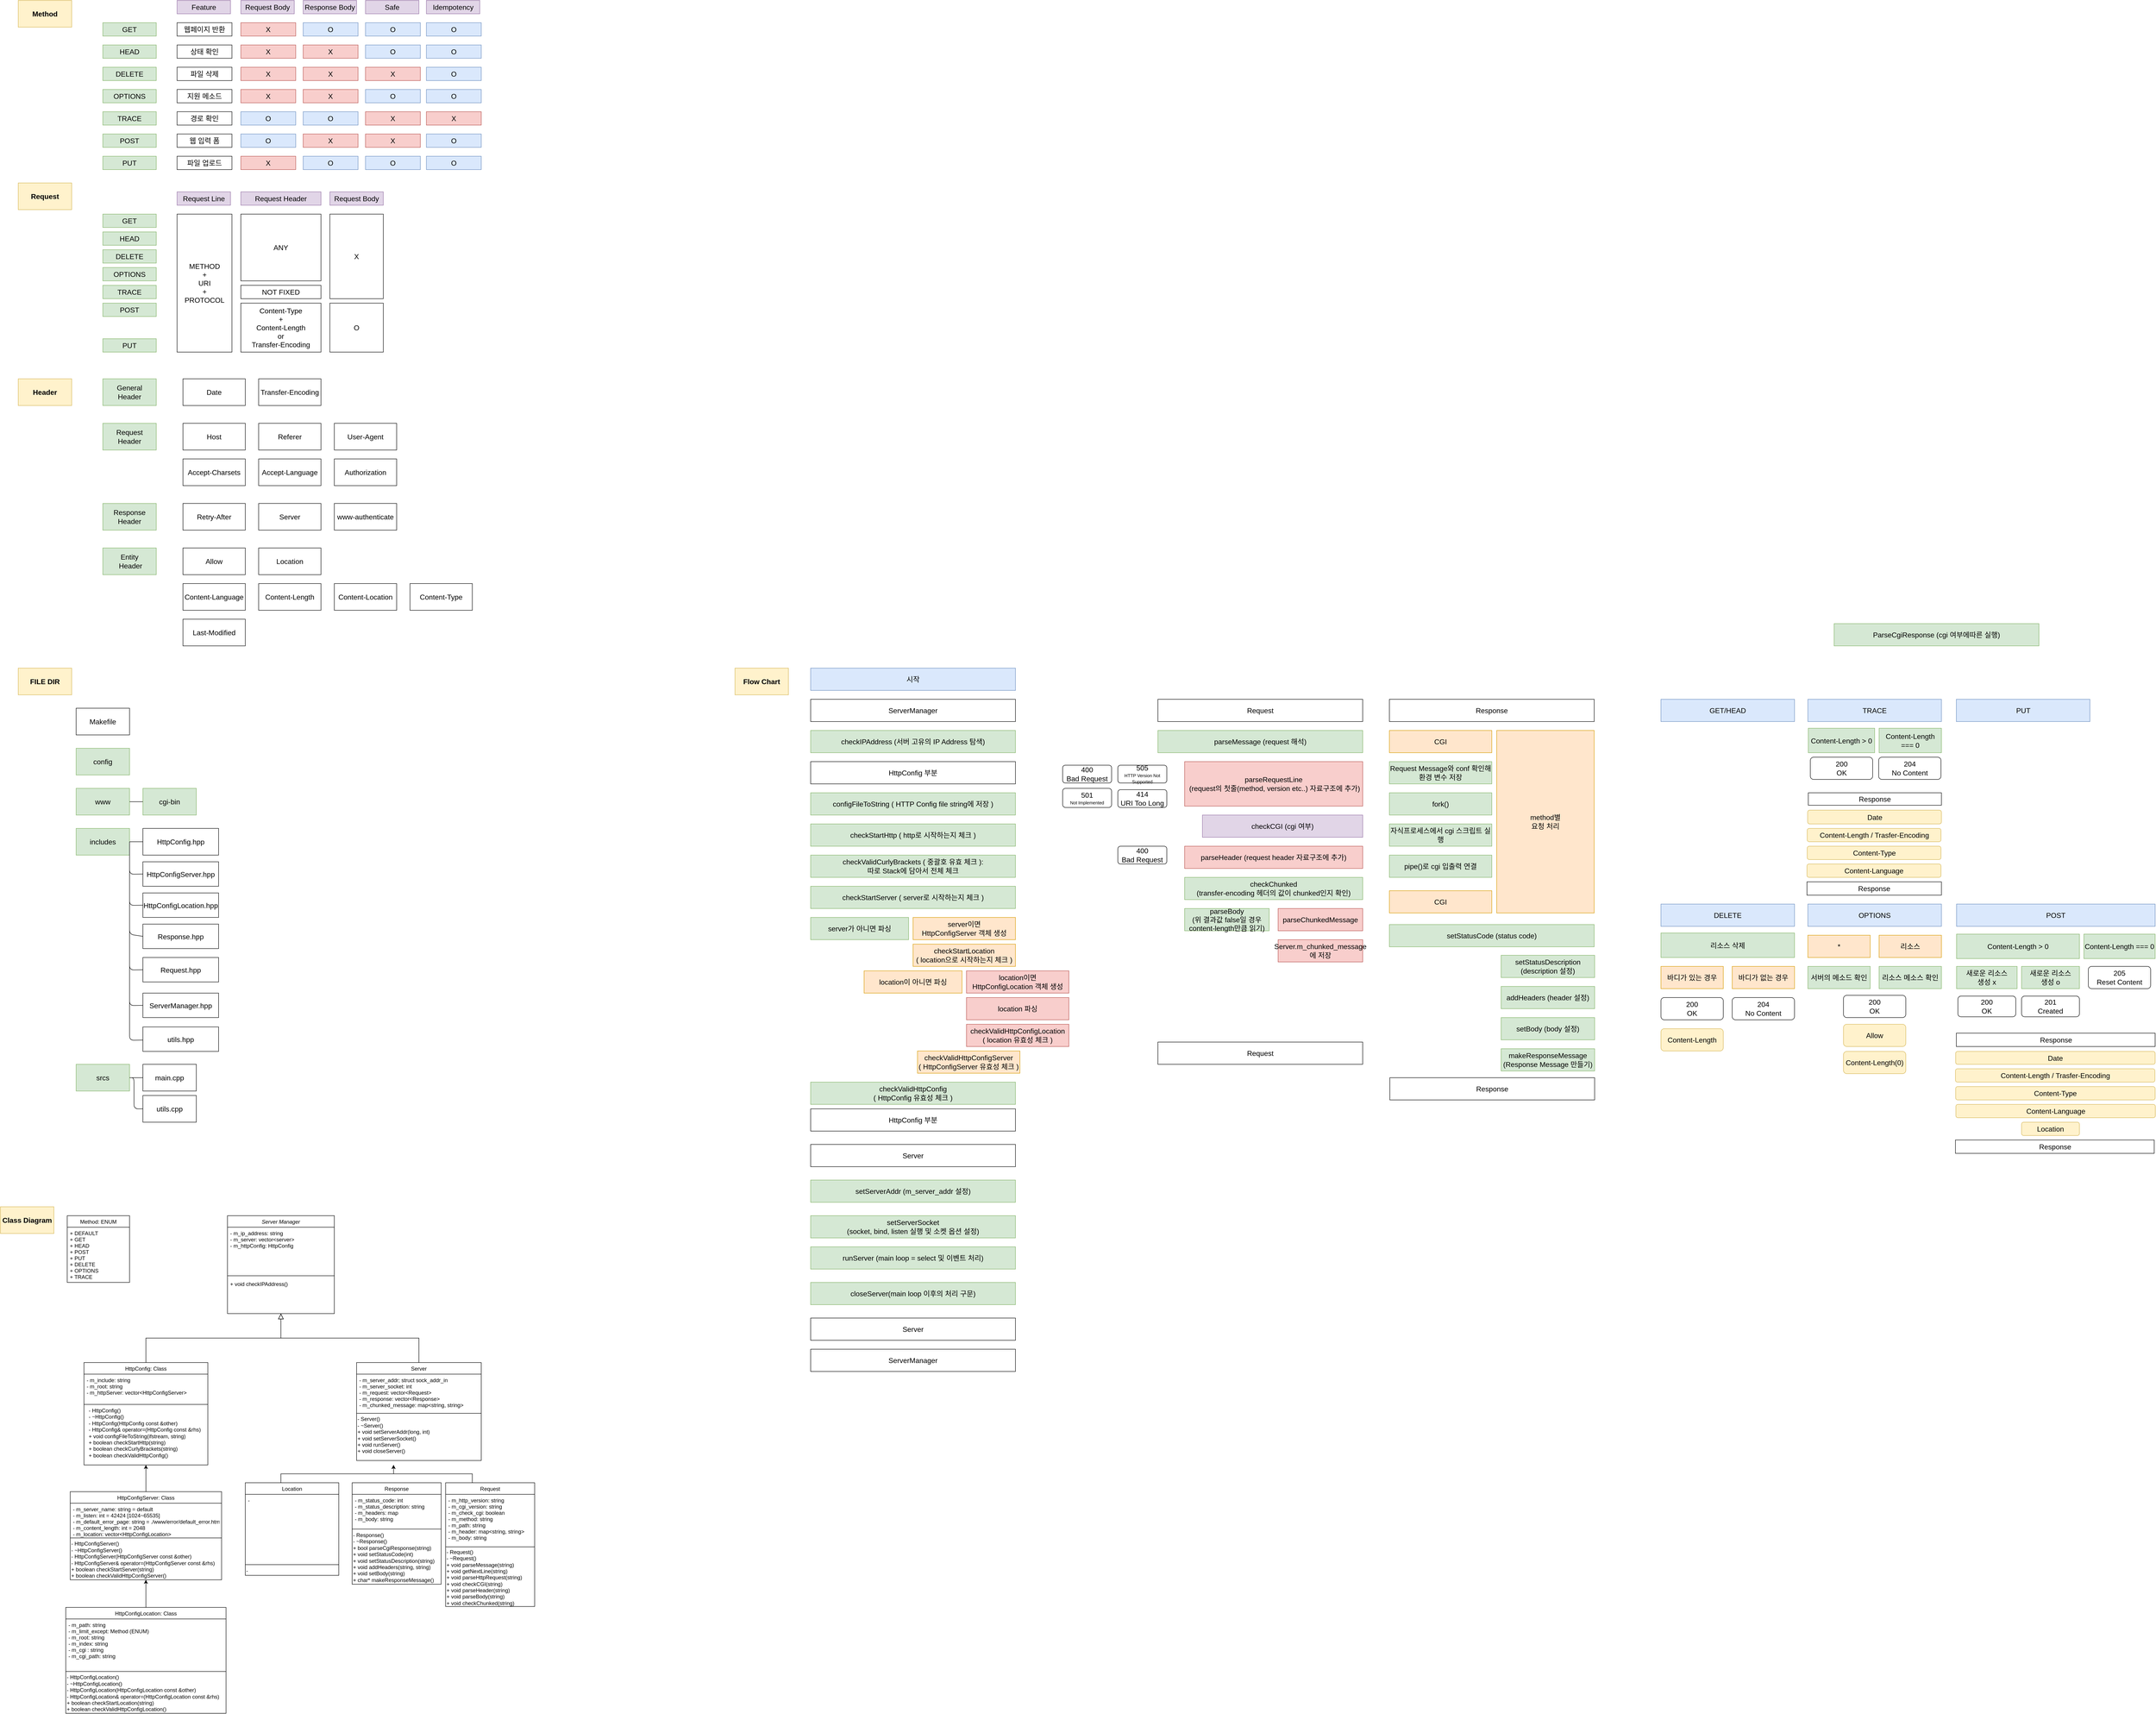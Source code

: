 <mxfile version="14.4.3" type="github">
  <diagram id="C5RBs43oDa-KdzZeNtuy" name="Page-1">
    <mxGraphModel dx="4576" dy="4009" grid="1" gridSize="10" guides="1" tooltips="1" connect="1" arrows="1" fold="1" page="1" pageScale="1" pageWidth="1169" pageHeight="1654" math="0" shadow="0">
      <root>
        <mxCell id="WIyWlLk6GJQsqaUBKTNV-0" />
        <mxCell id="WIyWlLk6GJQsqaUBKTNV-1" parent="WIyWlLk6GJQsqaUBKTNV-0" />
        <mxCell id="zkfFHV4jXpPFQw0GAbJ--0" value="Server Manager" style="swimlane;fontStyle=2;align=center;verticalAlign=top;childLayout=stackLayout;horizontal=1;startSize=26;horizontalStack=0;resizeParent=1;resizeLast=0;collapsible=1;marginBottom=0;rounded=0;shadow=0;strokeWidth=1;" parent="WIyWlLk6GJQsqaUBKTNV-1" vertex="1">
          <mxGeometry x="-2430" y="90" width="240" height="220" as="geometry">
            <mxRectangle x="230" y="140" width="160" height="26" as="alternateBounds" />
          </mxGeometry>
        </mxCell>
        <mxCell id="zkfFHV4jXpPFQw0GAbJ--1" value="- m_ip_address: string&#xa;- m_server: vector&lt;server&gt;&#xa;- m_httpConfig: HttpConfig" style="text;align=left;verticalAlign=top;spacingLeft=4;spacingRight=4;overflow=hidden;rotatable=0;points=[[0,0.5],[1,0.5]];portConstraint=eastwest;" parent="zkfFHV4jXpPFQw0GAbJ--0" vertex="1">
          <mxGeometry y="26" width="240" height="104" as="geometry" />
        </mxCell>
        <mxCell id="zkfFHV4jXpPFQw0GAbJ--4" value="" style="line;html=1;strokeWidth=1;align=left;verticalAlign=middle;spacingTop=-1;spacingLeft=3;spacingRight=3;rotatable=0;labelPosition=right;points=[];portConstraint=eastwest;" parent="zkfFHV4jXpPFQw0GAbJ--0" vertex="1">
          <mxGeometry y="130" width="240" height="10" as="geometry" />
        </mxCell>
        <mxCell id="zkfFHV4jXpPFQw0GAbJ--5" value="+ void checkIPAddress()" style="text;align=left;verticalAlign=top;spacingLeft=4;spacingRight=4;overflow=hidden;rotatable=0;points=[[0,0.5],[1,0.5]];portConstraint=eastwest;" parent="zkfFHV4jXpPFQw0GAbJ--0" vertex="1">
          <mxGeometry y="140" width="240" height="60" as="geometry" />
        </mxCell>
        <mxCell id="zkfFHV4jXpPFQw0GAbJ--12" value="" style="endArrow=block;endSize=10;endFill=0;shadow=0;strokeWidth=1;rounded=0;edgeStyle=elbowEdgeStyle;elbow=vertical;exitX=0.5;exitY=0;exitDx=0;exitDy=0;" parent="WIyWlLk6GJQsqaUBKTNV-1" source="rAqE9EoZoIlXoJp64p4v-41" target="zkfFHV4jXpPFQw0GAbJ--0" edge="1">
          <mxGeometry width="160" relative="1" as="geometry">
            <mxPoint x="-2550" y="420" as="sourcePoint" />
            <mxPoint x="-2420" y="263" as="targetPoint" />
          </mxGeometry>
        </mxCell>
        <mxCell id="zkfFHV4jXpPFQw0GAbJ--13" value="Server" style="swimlane;fontStyle=0;align=center;verticalAlign=top;childLayout=stackLayout;horizontal=1;startSize=26;horizontalStack=0;resizeParent=1;resizeLast=0;collapsible=1;marginBottom=0;rounded=0;shadow=0;strokeWidth=1;" parent="WIyWlLk6GJQsqaUBKTNV-1" vertex="1">
          <mxGeometry x="-2140" y="420" width="280" height="220" as="geometry">
            <mxRectangle x="340" y="380" width="170" height="26" as="alternateBounds" />
          </mxGeometry>
        </mxCell>
        <mxCell id="zkfFHV4jXpPFQw0GAbJ--14" value="- m_server_addr; struct sock_addr_in&#xa;- m_server_socket: int&#xa;- m_request: vector&lt;Request&gt;&#xa;- m_response: vector&lt;Response&gt;&#xa;- m_chunked_message: map&lt;string, string&gt;" style="text;align=left;verticalAlign=top;spacingLeft=4;spacingRight=4;overflow=hidden;rotatable=0;points=[[0,0.5],[1,0.5]];portConstraint=eastwest;" parent="zkfFHV4jXpPFQw0GAbJ--13" vertex="1">
          <mxGeometry y="26" width="280" height="84" as="geometry" />
        </mxCell>
        <mxCell id="zkfFHV4jXpPFQw0GAbJ--15" value="" style="line;html=1;strokeWidth=1;align=left;verticalAlign=middle;spacingTop=-1;spacingLeft=3;spacingRight=3;rotatable=0;labelPosition=right;points=[];portConstraint=eastwest;" parent="zkfFHV4jXpPFQw0GAbJ--13" vertex="1">
          <mxGeometry y="110" width="280" height="8" as="geometry" />
        </mxCell>
        <mxCell id="rAqE9EoZoIlXoJp64p4v-10" value="&lt;span&gt;- Server()&lt;br&gt;- ~Server()&lt;br&gt;+ void setServerAddr(long, int)&lt;br&gt;+ void setServerSocket()&lt;br&gt;+ void runServer()&lt;br&gt;+ void closeServer()&lt;br&gt;&lt;/span&gt;" style="text;html=1;align=left;verticalAlign=middle;resizable=0;points=[];autosize=1;" parent="zkfFHV4jXpPFQw0GAbJ--13" vertex="1">
          <mxGeometry y="118" width="280" height="90" as="geometry" />
        </mxCell>
        <mxCell id="zkfFHV4jXpPFQw0GAbJ--16" value="" style="endArrow=block;endSize=10;endFill=0;shadow=0;strokeWidth=1;rounded=0;edgeStyle=elbowEdgeStyle;elbow=vertical;" parent="WIyWlLk6GJQsqaUBKTNV-1" source="zkfFHV4jXpPFQw0GAbJ--13" target="zkfFHV4jXpPFQw0GAbJ--0" edge="1">
          <mxGeometry width="160" relative="1" as="geometry">
            <mxPoint x="-2410" y="433" as="sourcePoint" />
            <mxPoint x="-2310" y="331" as="targetPoint" />
          </mxGeometry>
        </mxCell>
        <mxCell id="rAqE9EoZoIlXoJp64p4v-0" value="Response" style="swimlane;fontStyle=0;align=center;verticalAlign=top;childLayout=stackLayout;horizontal=1;startSize=26;horizontalStack=0;resizeParent=1;resizeLast=0;collapsible=1;marginBottom=0;rounded=0;shadow=0;strokeWidth=1;" parent="WIyWlLk6GJQsqaUBKTNV-1" vertex="1">
          <mxGeometry x="-2150" y="690" width="200" height="228" as="geometry">
            <mxRectangle x="340" y="380" width="170" height="26" as="alternateBounds" />
          </mxGeometry>
        </mxCell>
        <mxCell id="rAqE9EoZoIlXoJp64p4v-1" value="- m_status_code: int&#xa;- m_status_description: string&#xa;- m_headers: map&#xa;- m_body: string" style="text;align=left;verticalAlign=top;spacingLeft=4;spacingRight=4;overflow=hidden;rotatable=0;points=[[0,0.5],[1,0.5]];portConstraint=eastwest;" parent="rAqE9EoZoIlXoJp64p4v-0" vertex="1">
          <mxGeometry y="26" width="200" height="74" as="geometry" />
        </mxCell>
        <mxCell id="rAqE9EoZoIlXoJp64p4v-2" value="" style="line;html=1;strokeWidth=1;align=left;verticalAlign=middle;spacingTop=-1;spacingLeft=3;spacingRight=3;rotatable=0;labelPosition=right;points=[];portConstraint=eastwest;" parent="rAqE9EoZoIlXoJp64p4v-0" vertex="1">
          <mxGeometry y="100" width="200" height="8" as="geometry" />
        </mxCell>
        <mxCell id="UHN5P80UDaEP9IeS62RM-16" value="- Response()&lt;br&gt;- ~Response()&lt;br&gt;+ bool parseCgiResponse(string)&lt;br&gt;+ void setStatusCode(int)&lt;br&gt;+ void setStatusDescription(string)&lt;br&gt;+ void addHeaders(string, string)&lt;br&gt;+ void setBody(string)&lt;br&gt;+ char* makeResponseMessage()" style="text;html=1;align=left;verticalAlign=middle;resizable=0;points=[];autosize=1;" parent="rAqE9EoZoIlXoJp64p4v-0" vertex="1">
          <mxGeometry y="108" width="200" height="120" as="geometry" />
        </mxCell>
        <mxCell id="rAqE9EoZoIlXoJp64p4v-3" value="Request" style="swimlane;fontStyle=0;align=center;verticalAlign=top;childLayout=stackLayout;horizontal=1;startSize=26;horizontalStack=0;resizeParent=1;resizeLast=0;collapsible=1;marginBottom=0;rounded=0;shadow=0;strokeWidth=1;" parent="WIyWlLk6GJQsqaUBKTNV-1" vertex="1">
          <mxGeometry x="-1940" y="690" width="200" height="278" as="geometry">
            <mxRectangle x="340" y="380" width="170" height="26" as="alternateBounds" />
          </mxGeometry>
        </mxCell>
        <mxCell id="rAqE9EoZoIlXoJp64p4v-4" value="- m_http_version: string&#xa;- m_cgi_version: string&#xa;- m_check_cgi: boolean&#xa;- m_method: string&#xa;- m_path: string&#xa;- m_header: map&lt;string, string&gt;&#xa;- m_body: string&#xa;&#xa;" style="text;align=left;verticalAlign=top;spacingLeft=4;spacingRight=4;overflow=hidden;rotatable=0;points=[[0,0.5],[1,0.5]];portConstraint=eastwest;" parent="rAqE9EoZoIlXoJp64p4v-3" vertex="1">
          <mxGeometry y="26" width="200" height="114" as="geometry" />
        </mxCell>
        <mxCell id="rAqE9EoZoIlXoJp64p4v-5" value="" style="line;html=1;strokeWidth=1;align=left;verticalAlign=middle;spacingTop=-1;spacingLeft=3;spacingRight=3;rotatable=0;labelPosition=right;points=[];portConstraint=eastwest;" parent="rAqE9EoZoIlXoJp64p4v-3" vertex="1">
          <mxGeometry y="140" width="200" height="8" as="geometry" />
        </mxCell>
        <mxCell id="rAqE9EoZoIlXoJp64p4v-16" value="&lt;span&gt;- Request()&lt;br&gt;- ~Request()&lt;br&gt;+ void parseMessage(string)&lt;br&gt;+ void getNextLine(string)&lt;br&gt;+ void parseHttpRequest(string)&lt;br&gt;+ void checkCGI(string)&lt;br&gt;+ void parseHeader(string)&lt;br&gt;+ void parseBody(string)&lt;br&gt;+ void checkChunked(string)&lt;br&gt;&lt;/span&gt;" style="text;html=1;align=left;verticalAlign=middle;resizable=0;points=[];autosize=1;" parent="rAqE9EoZoIlXoJp64p4v-3" vertex="1">
          <mxGeometry y="148" width="200" height="130" as="geometry" />
        </mxCell>
        <mxCell id="rAqE9EoZoIlXoJp64p4v-23" value="" style="edgeStyle=orthogonalEdgeStyle;rounded=0;orthogonalLoop=1;jettySize=auto;html=1;entryX=0.5;entryY=1;entryDx=0;entryDy=0;" parent="WIyWlLk6GJQsqaUBKTNV-1" source="rAqE9EoZoIlXoJp64p4v-6" edge="1">
          <mxGeometry relative="1" as="geometry">
            <mxPoint x="-2057.5" y="650" as="targetPoint" />
            <Array as="points">
              <mxPoint x="-2310" y="670" />
              <mxPoint x="-2057" y="670" />
              <mxPoint x="-2057" y="650" />
            </Array>
          </mxGeometry>
        </mxCell>
        <mxCell id="rAqE9EoZoIlXoJp64p4v-6" value="Location" style="swimlane;fontStyle=0;align=center;verticalAlign=top;childLayout=stackLayout;horizontal=1;startSize=26;horizontalStack=0;resizeParent=1;resizeLast=0;collapsible=1;marginBottom=0;rounded=0;shadow=0;strokeWidth=1;" parent="WIyWlLk6GJQsqaUBKTNV-1" vertex="1">
          <mxGeometry x="-2390" y="690" width="210" height="208" as="geometry">
            <mxRectangle x="340" y="380" width="170" height="26" as="alternateBounds" />
          </mxGeometry>
        </mxCell>
        <mxCell id="rAqE9EoZoIlXoJp64p4v-7" value="- " style="text;align=left;verticalAlign=top;spacingLeft=4;spacingRight=4;overflow=hidden;rotatable=0;points=[[0,0.5],[1,0.5]];portConstraint=eastwest;" parent="rAqE9EoZoIlXoJp64p4v-6" vertex="1">
          <mxGeometry y="26" width="210" height="154" as="geometry" />
        </mxCell>
        <mxCell id="rAqE9EoZoIlXoJp64p4v-8" value="" style="line;html=1;strokeWidth=1;align=left;verticalAlign=middle;spacingTop=-1;spacingLeft=3;spacingRight=3;rotatable=0;labelPosition=right;points=[];portConstraint=eastwest;" parent="rAqE9EoZoIlXoJp64p4v-6" vertex="1">
          <mxGeometry y="180" width="210" height="8" as="geometry" />
        </mxCell>
        <mxCell id="rAqE9EoZoIlXoJp64p4v-14" value="&lt;div&gt;&lt;span&gt;-&amp;nbsp;&lt;/span&gt;&lt;/div&gt;" style="text;html=1;align=left;verticalAlign=middle;resizable=0;points=[];autosize=1;" parent="rAqE9EoZoIlXoJp64p4v-6" vertex="1">
          <mxGeometry y="188" width="210" height="20" as="geometry" />
        </mxCell>
        <mxCell id="rAqE9EoZoIlXoJp64p4v-24" value="" style="edgeStyle=orthogonalEdgeStyle;rounded=0;orthogonalLoop=1;jettySize=auto;html=1;entryX=0.5;entryY=1;entryDx=0;entryDy=0;" parent="WIyWlLk6GJQsqaUBKTNV-1" edge="1">
          <mxGeometry relative="1" as="geometry">
            <mxPoint x="-1940" y="690" as="sourcePoint" />
            <mxPoint x="-2057.5" y="650" as="targetPoint" />
            <Array as="points">
              <mxPoint x="-1880" y="690" />
              <mxPoint x="-1880" y="670" />
              <mxPoint x="-2057" y="670" />
              <mxPoint x="-2057" y="650" />
            </Array>
          </mxGeometry>
        </mxCell>
        <mxCell id="rAqE9EoZoIlXoJp64p4v-40" value="" style="edgeStyle=orthogonalEdgeStyle;rounded=0;orthogonalLoop=1;jettySize=auto;html=1;" parent="WIyWlLk6GJQsqaUBKTNV-1" source="rAqE9EoZoIlXoJp64p4v-30" target="rAqE9EoZoIlXoJp64p4v-36" edge="1">
          <mxGeometry relative="1" as="geometry" />
        </mxCell>
        <mxCell id="rAqE9EoZoIlXoJp64p4v-30" value="HttpConfigLocation: Class" style="swimlane;fontStyle=0;align=center;verticalAlign=top;childLayout=stackLayout;horizontal=1;startSize=26;horizontalStack=0;resizeParent=1;resizeLast=0;collapsible=1;marginBottom=0;rounded=0;shadow=0;strokeWidth=1;" parent="WIyWlLk6GJQsqaUBKTNV-1" vertex="1">
          <mxGeometry x="-2793.25" y="970" width="360" height="238" as="geometry">
            <mxRectangle x="340" y="380" width="170" height="26" as="alternateBounds" />
          </mxGeometry>
        </mxCell>
        <mxCell id="rAqE9EoZoIlXoJp64p4v-31" value="- m_path: string&#xa;- m_limit_except: Method (ENUM)&#xa;- m_root: string&#xa;- m_index: string&#xa;- m_cgi : string&#xa;- m_cgi_path: string" style="text;align=left;verticalAlign=top;spacingLeft=4;spacingRight=4;overflow=hidden;rotatable=0;points=[[0,0.5],[1,0.5]];portConstraint=eastwest;" parent="rAqE9EoZoIlXoJp64p4v-30" vertex="1">
          <mxGeometry y="26" width="360" height="114" as="geometry" />
        </mxCell>
        <mxCell id="rAqE9EoZoIlXoJp64p4v-32" value="" style="line;html=1;strokeWidth=1;align=left;verticalAlign=middle;spacingTop=-1;spacingLeft=3;spacingRight=3;rotatable=0;labelPosition=right;points=[];portConstraint=eastwest;" parent="rAqE9EoZoIlXoJp64p4v-30" vertex="1">
          <mxGeometry y="140" width="360" height="8" as="geometry" />
        </mxCell>
        <mxCell id="rAqE9EoZoIlXoJp64p4v-33" value="&lt;span&gt;- HttpConfigLocation()&lt;br&gt;&lt;/span&gt;- ~HttpConfigLocation()&lt;span&gt;&lt;br&gt;- HttpConfigLocation(HttpConfigLocation&amp;nbsp;&lt;/span&gt;const&amp;nbsp;&lt;span&gt;&amp;amp;other)&lt;br&gt;- HttpConfigLocation&amp;amp; operator=(HttpConfigLocation const &amp;amp;rhs)&lt;br&gt;&lt;/span&gt;+ boolean checkStartLocation(string)&lt;br&gt;&lt;span&gt;+ boolean checkValidHttpConfigLocation()&lt;br&gt;&lt;/span&gt;" style="text;html=1;align=left;verticalAlign=middle;resizable=0;points=[];autosize=1;" parent="rAqE9EoZoIlXoJp64p4v-30" vertex="1">
          <mxGeometry y="148" width="360" height="90" as="geometry" />
        </mxCell>
        <mxCell id="rAqE9EoZoIlXoJp64p4v-45" value="" style="edgeStyle=orthogonalEdgeStyle;rounded=0;orthogonalLoop=1;jettySize=auto;html=1;" parent="WIyWlLk6GJQsqaUBKTNV-1" source="rAqE9EoZoIlXoJp64p4v-36" target="rAqE9EoZoIlXoJp64p4v-41" edge="1">
          <mxGeometry relative="1" as="geometry" />
        </mxCell>
        <mxCell id="rAqE9EoZoIlXoJp64p4v-36" value="HttpConfigServer: Class" style="swimlane;fontStyle=0;align=center;verticalAlign=top;childLayout=stackLayout;horizontal=1;startSize=26;horizontalStack=0;resizeParent=1;resizeLast=0;collapsible=1;marginBottom=0;rounded=0;shadow=0;strokeWidth=1;" parent="WIyWlLk6GJQsqaUBKTNV-1" vertex="1">
          <mxGeometry x="-2783.25" y="710" width="340" height="198" as="geometry">
            <mxRectangle x="340" y="380" width="170" height="26" as="alternateBounds" />
          </mxGeometry>
        </mxCell>
        <mxCell id="rAqE9EoZoIlXoJp64p4v-37" value="- m_server_name: string = default&#xa;- m_listen: int = 42424 [1024~65535]&#xa;- m_default_error_page: string = ./www/error/default_error.html&#xa;- m_content_length: int = 2048&#xa;- m_location: vector&lt;HttpConfigLocation&gt;" style="text;align=left;verticalAlign=top;spacingLeft=4;spacingRight=4;overflow=hidden;rotatable=0;points=[[0,0.5],[1,0.5]];portConstraint=eastwest;" parent="rAqE9EoZoIlXoJp64p4v-36" vertex="1">
          <mxGeometry y="26" width="340" height="74" as="geometry" />
        </mxCell>
        <mxCell id="rAqE9EoZoIlXoJp64p4v-38" value="" style="line;html=1;strokeWidth=1;align=left;verticalAlign=middle;spacingTop=-1;spacingLeft=3;spacingRight=3;rotatable=0;labelPosition=right;points=[];portConstraint=eastwest;" parent="rAqE9EoZoIlXoJp64p4v-36" vertex="1">
          <mxGeometry y="100" width="340" height="8" as="geometry" />
        </mxCell>
        <mxCell id="rAqE9EoZoIlXoJp64p4v-39" value="&lt;span&gt;- HttpConfigServer()&lt;br&gt;&lt;/span&gt;- ~HttpConfigServer()&lt;span&gt;&lt;br&gt;- HttpConfigServer(HttpConfigServer const &amp;amp;other)&lt;br&gt;- HttpConfigServer&amp;amp; operator=(HttpConfigServer&amp;nbsp;&lt;/span&gt;const&amp;nbsp;&lt;span&gt;&amp;amp;rhs)&lt;br&gt;&lt;/span&gt;&lt;div&gt;+ boolean checkStartServer(string)&lt;/div&gt;&lt;div&gt;+ boolean checkValidHttpConfigServer()&lt;/div&gt;" style="text;html=1;align=left;verticalAlign=middle;resizable=0;points=[];autosize=1;" parent="rAqE9EoZoIlXoJp64p4v-36" vertex="1">
          <mxGeometry y="108" width="340" height="90" as="geometry" />
        </mxCell>
        <mxCell id="rAqE9EoZoIlXoJp64p4v-41" value="HttpConfig: Class" style="swimlane;fontStyle=0;align=center;verticalAlign=top;childLayout=stackLayout;horizontal=1;startSize=26;horizontalStack=0;resizeParent=1;resizeLast=0;collapsible=1;marginBottom=0;rounded=0;shadow=0;strokeWidth=1;" parent="WIyWlLk6GJQsqaUBKTNV-1" vertex="1">
          <mxGeometry x="-2752.37" y="420" width="278.25" height="230" as="geometry">
            <mxRectangle x="340" y="380" width="170" height="26" as="alternateBounds" />
          </mxGeometry>
        </mxCell>
        <mxCell id="rAqE9EoZoIlXoJp64p4v-42" value="- m_include: string&#xa;- m_root: string&#xa;- m_httpServer: vector&lt;HttpConfigServer&gt;" style="text;align=left;verticalAlign=top;spacingLeft=4;spacingRight=4;overflow=hidden;rotatable=0;points=[[0,0.5],[1,0.5]];portConstraint=eastwest;" parent="rAqE9EoZoIlXoJp64p4v-41" vertex="1">
          <mxGeometry y="26" width="278.25" height="64" as="geometry" />
        </mxCell>
        <mxCell id="rAqE9EoZoIlXoJp64p4v-43" value="" style="line;html=1;strokeWidth=1;align=left;verticalAlign=middle;spacingTop=-1;spacingLeft=3;spacingRight=3;rotatable=0;labelPosition=right;points=[];portConstraint=eastwest;" parent="rAqE9EoZoIlXoJp64p4v-41" vertex="1">
          <mxGeometry y="90" width="278.25" height="8" as="geometry" />
        </mxCell>
        <mxCell id="rAqE9EoZoIlXoJp64p4v-44" value="&lt;div style=&quot;text-align: left&quot;&gt;&lt;span&gt;- HttpConfig()&lt;/span&gt;&lt;/div&gt;&lt;div style=&quot;text-align: left&quot;&gt;- ~HttpConfig()&lt;span&gt;&lt;br&gt;&lt;/span&gt;&lt;/div&gt;&lt;div style=&quot;text-align: left&quot;&gt;&lt;span&gt;- HttpConfig(HttpConfig const &amp;amp;other)&lt;/span&gt;&lt;/div&gt;&lt;div style=&quot;text-align: left&quot;&gt;- HttpConfig&amp;amp; operator=(HttpConfig const &amp;amp;rhs)&lt;span&gt;&amp;nbsp;&amp;nbsp;&lt;/span&gt;&lt;/div&gt;&lt;span&gt;&lt;div style=&quot;text-align: left&quot;&gt;+ void configFileToString(ifstream, string)&lt;br&gt;&lt;/div&gt;&lt;div style=&quot;text-align: left&quot;&gt;+ boolean checkStartHttp(string)&lt;br&gt;&lt;/div&gt;&lt;div style=&quot;text-align: left&quot;&gt;+ boolean checkCurlyBrackets(string)&lt;/div&gt;&lt;div style=&quot;text-align: left&quot;&gt;+ boolean checkValidHttpConfig()&lt;/div&gt;&lt;/span&gt;" style="text;html=1;align=center;verticalAlign=middle;resizable=0;points=[];autosize=1;" parent="rAqE9EoZoIlXoJp64p4v-41" vertex="1">
          <mxGeometry y="98" width="278.25" height="120" as="geometry" />
        </mxCell>
        <mxCell id="rAqE9EoZoIlXoJp64p4v-54" value="Method: ENUM" style="swimlane;fontStyle=0;childLayout=stackLayout;horizontal=1;startSize=26;fillColor=none;horizontalStack=0;resizeParent=1;resizeParentMax=0;resizeLast=0;collapsible=1;marginBottom=0;" parent="WIyWlLk6GJQsqaUBKTNV-1" vertex="1">
          <mxGeometry x="-2790" y="90" width="140" height="150" as="geometry" />
        </mxCell>
        <mxCell id="rAqE9EoZoIlXoJp64p4v-55" value="+ DEFAULT&#xa;+ GET&#xa;+ HEAD&#xa;+ POST&#xa;+ PUT&#xa;+ DELETE&#xa;+ OPTIONS&#xa;+ TRACE" style="text;strokeColor=none;fillColor=none;align=left;verticalAlign=top;spacingLeft=4;spacingRight=4;overflow=hidden;rotatable=0;points=[[0,0.5],[1,0.5]];portConstraint=eastwest;" parent="rAqE9EoZoIlXoJp64p4v-54" vertex="1">
          <mxGeometry y="26" width="140" height="124" as="geometry" />
        </mxCell>
        <mxCell id="HcZ0qXzVkMRr8X0o47IN-2" value="&lt;b&gt;&lt;font style=&quot;font-size: 16px&quot;&gt;Class Diagram&lt;/font&gt;&lt;/b&gt;" style="rounded=0;whiteSpace=wrap;html=1;fillColor=#fff2cc;strokeColor=#d6b656;" parent="WIyWlLk6GJQsqaUBKTNV-1" vertex="1">
          <mxGeometry x="-2940" y="70" width="120" height="60" as="geometry" />
        </mxCell>
        <mxCell id="HcZ0qXzVkMRr8X0o47IN-3" value="&lt;b&gt;&lt;font style=&quot;font-size: 16px&quot;&gt;FILE DIR&lt;/font&gt;&lt;/b&gt;" style="rounded=0;whiteSpace=wrap;html=1;fillColor=#fff2cc;strokeColor=#d6b656;" parent="WIyWlLk6GJQsqaUBKTNV-1" vertex="1">
          <mxGeometry x="-2900" y="-1140" width="120" height="60" as="geometry" />
        </mxCell>
        <mxCell id="HcZ0qXzVkMRr8X0o47IN-4" value="&lt;font style=&quot;font-size: 16px&quot;&gt;srcs&lt;/font&gt;" style="rounded=0;whiteSpace=wrap;html=1;fillColor=#d5e8d4;strokeColor=#82b366;" parent="WIyWlLk6GJQsqaUBKTNV-1" vertex="1">
          <mxGeometry x="-2770" y="-250" width="120" height="60" as="geometry" />
        </mxCell>
        <mxCell id="HcZ0qXzVkMRr8X0o47IN-5" value="&lt;font style=&quot;font-size: 16px&quot;&gt;Makefile&lt;/font&gt;" style="rounded=0;whiteSpace=wrap;html=1;" parent="WIyWlLk6GJQsqaUBKTNV-1" vertex="1">
          <mxGeometry x="-2770" y="-1050" width="120" height="60" as="geometry" />
        </mxCell>
        <mxCell id="HcZ0qXzVkMRr8X0o47IN-6" value="&lt;font style=&quot;font-size: 16px&quot;&gt;main.cpp&lt;/font&gt;" style="rounded=0;whiteSpace=wrap;html=1;" parent="WIyWlLk6GJQsqaUBKTNV-1" vertex="1">
          <mxGeometry x="-2620" y="-250" width="120" height="60" as="geometry" />
        </mxCell>
        <mxCell id="HcZ0qXzVkMRr8X0o47IN-7" value="&lt;font style=&quot;font-size: 16px&quot;&gt;config&lt;/font&gt;" style="rounded=0;whiteSpace=wrap;html=1;fillColor=#d5e8d4;strokeColor=#82b366;" parent="WIyWlLk6GJQsqaUBKTNV-1" vertex="1">
          <mxGeometry x="-2770" y="-960" width="120" height="60" as="geometry" />
        </mxCell>
        <mxCell id="HcZ0qXzVkMRr8X0o47IN-8" value="&lt;font style=&quot;font-size: 16px&quot;&gt;www&lt;/font&gt;" style="rounded=0;whiteSpace=wrap;html=1;fillColor=#d5e8d4;strokeColor=#82b366;" parent="WIyWlLk6GJQsqaUBKTNV-1" vertex="1">
          <mxGeometry x="-2770" y="-870" width="120" height="60" as="geometry" />
        </mxCell>
        <mxCell id="HcZ0qXzVkMRr8X0o47IN-9" value="&lt;font style=&quot;font-size: 16px&quot;&gt;cgi-bin&lt;/font&gt;" style="rounded=0;whiteSpace=wrap;html=1;fillColor=#d5e8d4;strokeColor=#82b366;" parent="WIyWlLk6GJQsqaUBKTNV-1" vertex="1">
          <mxGeometry x="-2620" y="-870" width="120" height="60" as="geometry" />
        </mxCell>
        <mxCell id="HcZ0qXzVkMRr8X0o47IN-10" value="&lt;font style=&quot;font-size: 16px&quot;&gt;includes&lt;/font&gt;" style="rounded=0;whiteSpace=wrap;html=1;fillColor=#d5e8d4;strokeColor=#82b366;" parent="WIyWlLk6GJQsqaUBKTNV-1" vertex="1">
          <mxGeometry x="-2770" y="-780" width="120" height="60" as="geometry" />
        </mxCell>
        <mxCell id="HcZ0qXzVkMRr8X0o47IN-15" value="" style="endArrow=none;html=1;entryX=0;entryY=0.5;entryDx=0;entryDy=0;exitX=1;exitY=0.5;exitDx=0;exitDy=0;" parent="WIyWlLk6GJQsqaUBKTNV-1" source="HcZ0qXzVkMRr8X0o47IN-4" target="HcZ0qXzVkMRr8X0o47IN-6" edge="1">
          <mxGeometry width="50" height="50" relative="1" as="geometry">
            <mxPoint x="-2480" y="-120" as="sourcePoint" />
            <mxPoint x="-2430" y="-170" as="targetPoint" />
          </mxGeometry>
        </mxCell>
        <mxCell id="HcZ0qXzVkMRr8X0o47IN-16" value="&lt;font style=&quot;font-size: 16px&quot;&gt;HttpConfig.hpp&lt;/font&gt;" style="rounded=0;whiteSpace=wrap;html=1;" parent="WIyWlLk6GJQsqaUBKTNV-1" vertex="1">
          <mxGeometry x="-2620" y="-780" width="170" height="60" as="geometry" />
        </mxCell>
        <mxCell id="HcZ0qXzVkMRr8X0o47IN-17" value="" style="endArrow=none;html=1;exitX=1;exitY=0.5;exitDx=0;exitDy=0;entryX=0;entryY=0.5;entryDx=0;entryDy=0;" parent="WIyWlLk6GJQsqaUBKTNV-1" source="HcZ0qXzVkMRr8X0o47IN-10" target="HcZ0qXzVkMRr8X0o47IN-16" edge="1">
          <mxGeometry width="50" height="50" relative="1" as="geometry">
            <mxPoint x="-2500" y="-890" as="sourcePoint" />
            <mxPoint x="-2450" y="-940" as="targetPoint" />
          </mxGeometry>
        </mxCell>
        <mxCell id="HcZ0qXzVkMRr8X0o47IN-19" value="" style="endArrow=none;html=1;exitX=1;exitY=0.5;exitDx=0;exitDy=0;entryX=0;entryY=0.5;entryDx=0;entryDy=0;" parent="WIyWlLk6GJQsqaUBKTNV-1" source="HcZ0qXzVkMRr8X0o47IN-8" target="HcZ0qXzVkMRr8X0o47IN-9" edge="1">
          <mxGeometry width="50" height="50" relative="1" as="geometry">
            <mxPoint x="-2610" y="-600" as="sourcePoint" />
            <mxPoint x="-2560" y="-650" as="targetPoint" />
          </mxGeometry>
        </mxCell>
        <mxCell id="HcZ0qXzVkMRr8X0o47IN-23" value="&lt;b&gt;&lt;font style=&quot;font-size: 16px&quot;&gt;Flow Chart&lt;/font&gt;&lt;/b&gt;" style="rounded=0;whiteSpace=wrap;html=1;fillColor=#fff2cc;strokeColor=#d6b656;" parent="WIyWlLk6GJQsqaUBKTNV-1" vertex="1">
          <mxGeometry x="-1290" y="-1140" width="120" height="60" as="geometry" />
        </mxCell>
        <mxCell id="HcZ0qXzVkMRr8X0o47IN-26" value="&lt;span style=&quot;font-size: 16px&quot;&gt;HttpConfig 부분&lt;/span&gt;" style="rounded=0;whiteSpace=wrap;html=1;" parent="WIyWlLk6GJQsqaUBKTNV-1" vertex="1">
          <mxGeometry x="-1120" y="-930" width="460" height="50" as="geometry" />
        </mxCell>
        <mxCell id="HcZ0qXzVkMRr8X0o47IN-27" value="&lt;span style=&quot;font-size: 16px&quot;&gt;HttpConfig 부분&lt;/span&gt;" style="rounded=0;whiteSpace=wrap;html=1;" parent="WIyWlLk6GJQsqaUBKTNV-1" vertex="1">
          <mxGeometry x="-1120" y="-150" width="460" height="50" as="geometry" />
        </mxCell>
        <mxCell id="HcZ0qXzVkMRr8X0o47IN-28" value="&lt;span style=&quot;font-size: 16px&quot;&gt;시작&lt;/span&gt;" style="rounded=0;whiteSpace=wrap;html=1;fillColor=#dae8fc;strokeColor=#6c8ebf;" parent="WIyWlLk6GJQsqaUBKTNV-1" vertex="1">
          <mxGeometry x="-1120" y="-1140" width="460" height="50" as="geometry" />
        </mxCell>
        <mxCell id="HcZ0qXzVkMRr8X0o47IN-29" value="&lt;span style=&quot;font-size: 16px&quot;&gt;configFileToString ( HTTP Config file string에 저장 )&lt;/span&gt;" style="rounded=0;whiteSpace=wrap;html=1;fillColor=#d5e8d4;strokeColor=#82b366;" parent="WIyWlLk6GJQsqaUBKTNV-1" vertex="1">
          <mxGeometry x="-1120" y="-860" width="460" height="50" as="geometry" />
        </mxCell>
        <mxCell id="HcZ0qXzVkMRr8X0o47IN-30" value="&lt;span style=&quot;font-size: 16px&quot;&gt;checkStartHttp ( http로 시작하는지 체크 )&lt;/span&gt;" style="rounded=0;whiteSpace=wrap;html=1;fillColor=#d5e8d4;strokeColor=#82b366;" parent="WIyWlLk6GJQsqaUBKTNV-1" vertex="1">
          <mxGeometry x="-1120" y="-790" width="460" height="50" as="geometry" />
        </mxCell>
        <mxCell id="HcZ0qXzVkMRr8X0o47IN-31" value="&lt;span style=&quot;font-size: 16px&quot;&gt;checkValidCurlyBrackets ( 중괄호 유효 체크 ):&lt;br&gt;따로 Stack에 담아서 전체 체크&lt;br&gt;&lt;/span&gt;" style="rounded=0;whiteSpace=wrap;html=1;fillColor=#d5e8d4;strokeColor=#82b366;" parent="WIyWlLk6GJQsqaUBKTNV-1" vertex="1">
          <mxGeometry x="-1120" y="-720" width="460" height="50" as="geometry" />
        </mxCell>
        <mxCell id="HcZ0qXzVkMRr8X0o47IN-32" value="&lt;span style=&quot;font-size: 16px&quot;&gt;server가 아니면 파싱&lt;/span&gt;" style="rounded=0;whiteSpace=wrap;html=1;fillColor=#d5e8d4;strokeColor=#82b366;" parent="WIyWlLk6GJQsqaUBKTNV-1" vertex="1">
          <mxGeometry x="-1120" y="-580" width="220" height="50" as="geometry" />
        </mxCell>
        <mxCell id="HcZ0qXzVkMRr8X0o47IN-33" value="&lt;span style=&quot;font-size: 16px&quot;&gt;server이면 &lt;br&gt;HttpConfigServer 객체 생성&lt;/span&gt;" style="rounded=0;whiteSpace=wrap;html=1;fillColor=#ffe6cc;strokeColor=#d79b00;" parent="WIyWlLk6GJQsqaUBKTNV-1" vertex="1">
          <mxGeometry x="-890" y="-580" width="230" height="50" as="geometry" />
        </mxCell>
        <mxCell id="HcZ0qXzVkMRr8X0o47IN-34" value="&lt;span style=&quot;font-size: 16px&quot;&gt;location이 아니면 파싱&lt;/span&gt;" style="rounded=0;whiteSpace=wrap;html=1;fillColor=#ffe6cc;strokeColor=#d79b00;" parent="WIyWlLk6GJQsqaUBKTNV-1" vertex="1">
          <mxGeometry x="-1000" y="-460" width="220" height="50" as="geometry" />
        </mxCell>
        <mxCell id="HcZ0qXzVkMRr8X0o47IN-35" value="&lt;span style=&quot;font-size: 16px&quot;&gt;location이면 &lt;br&gt;HttpConfigLocation 객체 생성&lt;/span&gt;" style="rounded=0;whiteSpace=wrap;html=1;fillColor=#f8cecc;strokeColor=#b85450;" parent="WIyWlLk6GJQsqaUBKTNV-1" vertex="1">
          <mxGeometry x="-770" y="-460" width="230" height="50" as="geometry" />
        </mxCell>
        <mxCell id="HcZ0qXzVkMRr8X0o47IN-36" value="&lt;span style=&quot;font-size: 16px&quot;&gt;location 파싱&lt;/span&gt;" style="rounded=0;whiteSpace=wrap;html=1;fillColor=#f8cecc;strokeColor=#b85450;" parent="WIyWlLk6GJQsqaUBKTNV-1" vertex="1">
          <mxGeometry x="-770" y="-400" width="230" height="50" as="geometry" />
        </mxCell>
        <mxCell id="HcZ0qXzVkMRr8X0o47IN-37" value="&lt;span style=&quot;font-size: 16px&quot;&gt;checkValidHttpConfig&lt;br&gt;( HttpConfig 유효성 체크 )&lt;/span&gt;" style="rounded=0;whiteSpace=wrap;html=1;fillColor=#d5e8d4;strokeColor=#82b366;" parent="WIyWlLk6GJQsqaUBKTNV-1" vertex="1">
          <mxGeometry x="-1120" y="-210" width="460" height="50" as="geometry" />
        </mxCell>
        <mxCell id="HcZ0qXzVkMRr8X0o47IN-38" value="&lt;span style=&quot;font-size: 16px&quot;&gt;checkValidHttpConfigLocation&lt;br&gt;( location 유효성 체크 )&lt;/span&gt;" style="rounded=0;whiteSpace=wrap;html=1;fillColor=#f8cecc;strokeColor=#b85450;" parent="WIyWlLk6GJQsqaUBKTNV-1" vertex="1">
          <mxGeometry x="-770" y="-340" width="230" height="50" as="geometry" />
        </mxCell>
        <mxCell id="HcZ0qXzVkMRr8X0o47IN-40" value="&lt;span style=&quot;font-size: 16px&quot;&gt;checkValidHttpConfigServer&lt;br&gt;( HttpConfigServer 유효성 체크 )&lt;/span&gt;" style="rounded=0;whiteSpace=wrap;html=1;fillColor=#ffe6cc;strokeColor=#d79b00;" parent="WIyWlLk6GJQsqaUBKTNV-1" vertex="1">
          <mxGeometry x="-880" y="-280" width="230" height="50" as="geometry" />
        </mxCell>
        <mxCell id="WgXUVLj10W7MJ2ATzCZZ-1" value="&lt;span style=&quot;font-size: 16px&quot;&gt;checkStartServer ( server로 시작하는지 체크 )&lt;/span&gt;" style="rounded=0;whiteSpace=wrap;html=1;fillColor=#d5e8d4;strokeColor=#82b366;" parent="WIyWlLk6GJQsqaUBKTNV-1" vertex="1">
          <mxGeometry x="-1120" y="-650" width="460" height="50" as="geometry" />
        </mxCell>
        <mxCell id="WgXUVLj10W7MJ2ATzCZZ-2" value="&lt;span style=&quot;font-size: 16px&quot;&gt;checkStartLocation&lt;br&gt;( location으로 시작하는지 체크 )&lt;br&gt;&lt;/span&gt;" style="rounded=0;whiteSpace=wrap;html=1;fillColor=#ffe6cc;strokeColor=#d79b00;" parent="WIyWlLk6GJQsqaUBKTNV-1" vertex="1">
          <mxGeometry x="-890" y="-520" width="230" height="50" as="geometry" />
        </mxCell>
        <mxCell id="WgXUVLj10W7MJ2ATzCZZ-3" value="&lt;font style=&quot;font-size: 16px&quot;&gt;HttpConfigServer.hpp&lt;/font&gt;" style="rounded=0;whiteSpace=wrap;html=1;" parent="WIyWlLk6GJQsqaUBKTNV-1" vertex="1">
          <mxGeometry x="-2620" y="-705" width="170" height="55" as="geometry" />
        </mxCell>
        <mxCell id="WgXUVLj10W7MJ2ATzCZZ-4" value="&lt;font style=&quot;font-size: 16px&quot;&gt;HttpConfigLocation.hpp&lt;/font&gt;" style="rounded=0;whiteSpace=wrap;html=1;" parent="WIyWlLk6GJQsqaUBKTNV-1" vertex="1">
          <mxGeometry x="-2620" y="-635" width="170" height="55" as="geometry" />
        </mxCell>
        <mxCell id="WgXUVLj10W7MJ2ATzCZZ-5" value="" style="endArrow=none;html=1;exitX=0;exitY=0.5;exitDx=0;exitDy=0;entryX=1;entryY=0.5;entryDx=0;entryDy=0;" parent="WIyWlLk6GJQsqaUBKTNV-1" source="WgXUVLj10W7MJ2ATzCZZ-4" target="HcZ0qXzVkMRr8X0o47IN-10" edge="1">
          <mxGeometry width="50" height="50" relative="1" as="geometry">
            <mxPoint x="-2620" y="-570" as="sourcePoint" />
            <mxPoint x="-2570" y="-620" as="targetPoint" />
            <Array as="points">
              <mxPoint x="-2650" y="-607" />
            </Array>
          </mxGeometry>
        </mxCell>
        <mxCell id="WgXUVLj10W7MJ2ATzCZZ-6" value="" style="endArrow=none;html=1;entryX=0;entryY=0.5;entryDx=0;entryDy=0;" parent="WIyWlLk6GJQsqaUBKTNV-1" target="WgXUVLj10W7MJ2ATzCZZ-3" edge="1">
          <mxGeometry width="50" height="50" relative="1" as="geometry">
            <mxPoint x="-2650" y="-750" as="sourcePoint" />
            <mxPoint x="-2570" y="-620" as="targetPoint" />
            <Array as="points">
              <mxPoint x="-2650" y="-677" />
            </Array>
          </mxGeometry>
        </mxCell>
        <mxCell id="evZvtxwcI9RxlRFWVcLF-0" value="&lt;span style=&quot;font-size: 16px&quot;&gt;Server&lt;/span&gt;" style="rounded=0;whiteSpace=wrap;html=1;" parent="WIyWlLk6GJQsqaUBKTNV-1" vertex="1">
          <mxGeometry x="-1120" y="-70" width="460" height="50" as="geometry" />
        </mxCell>
        <mxCell id="evZvtxwcI9RxlRFWVcLF-1" value="&lt;span style=&quot;font-size: 16px&quot;&gt;setServerSocket &lt;br&gt;(socket, bind, listen 실행 및 소켓 옵션 설정)&lt;/span&gt;" style="rounded=0;whiteSpace=wrap;html=1;fillColor=#d5e8d4;strokeColor=#82b366;" parent="WIyWlLk6GJQsqaUBKTNV-1" vertex="1">
          <mxGeometry x="-1120" y="90" width="460" height="50" as="geometry" />
        </mxCell>
        <mxCell id="evZvtxwcI9RxlRFWVcLF-3" value="&lt;span style=&quot;font-size: 16px&quot;&gt;runServer (main loop = select 및 이벤트 처리)&lt;/span&gt;" style="rounded=0;whiteSpace=wrap;html=1;fillColor=#d5e8d4;strokeColor=#82b366;" parent="WIyWlLk6GJQsqaUBKTNV-1" vertex="1">
          <mxGeometry x="-1120" y="160" width="460" height="50" as="geometry" />
        </mxCell>
        <mxCell id="evZvtxwcI9RxlRFWVcLF-4" value="&lt;span style=&quot;font-size: 16px&quot;&gt;closeServer(main loop 이후의 처리 구문)&lt;/span&gt;" style="rounded=0;whiteSpace=wrap;html=1;fillColor=#d5e8d4;strokeColor=#82b366;" parent="WIyWlLk6GJQsqaUBKTNV-1" vertex="1">
          <mxGeometry x="-1120" y="240" width="460" height="50" as="geometry" />
        </mxCell>
        <mxCell id="evZvtxwcI9RxlRFWVcLF-5" value="&lt;span style=&quot;font-size: 16px&quot;&gt;Server&lt;/span&gt;" style="rounded=0;whiteSpace=wrap;html=1;" parent="WIyWlLk6GJQsqaUBKTNV-1" vertex="1">
          <mxGeometry x="-1120" y="320" width="460" height="50" as="geometry" />
        </mxCell>
        <mxCell id="evZvtxwcI9RxlRFWVcLF-6" value="&lt;span style=&quot;font-size: 16px&quot;&gt;parseMessage (request 해석)&lt;/span&gt;" style="rounded=0;whiteSpace=wrap;html=1;fillColor=#d5e8d4;strokeColor=#82b366;" parent="WIyWlLk6GJQsqaUBKTNV-1" vertex="1">
          <mxGeometry x="-340" y="-1000" width="460" height="50" as="geometry" />
        </mxCell>
        <mxCell id="evZvtxwcI9RxlRFWVcLF-8" value="&lt;span style=&quot;font-size: 16px&quot;&gt;Request&lt;/span&gt;" style="rounded=0;whiteSpace=wrap;html=1;" parent="WIyWlLk6GJQsqaUBKTNV-1" vertex="1">
          <mxGeometry x="-340" y="-1070" width="460" height="50" as="geometry" />
        </mxCell>
        <mxCell id="evZvtxwcI9RxlRFWVcLF-9" value="&lt;span style=&quot;font-size: 16px&quot;&gt;Response&lt;/span&gt;" style="rounded=0;whiteSpace=wrap;html=1;" parent="WIyWlLk6GJQsqaUBKTNV-1" vertex="1">
          <mxGeometry x="181" y="-220" width="460" height="50" as="geometry" />
        </mxCell>
        <mxCell id="evZvtxwcI9RxlRFWVcLF-10" value="&lt;span style=&quot;font-size: 16px&quot;&gt;Response&lt;/span&gt;" style="rounded=0;whiteSpace=wrap;html=1;" parent="WIyWlLk6GJQsqaUBKTNV-1" vertex="1">
          <mxGeometry x="180" y="-1070" width="460" height="50" as="geometry" />
        </mxCell>
        <mxCell id="evZvtxwcI9RxlRFWVcLF-11" value="&lt;span style=&quot;font-size: 16px&quot;&gt;Request&lt;/span&gt;" style="rounded=0;whiteSpace=wrap;html=1;" parent="WIyWlLk6GJQsqaUBKTNV-1" vertex="1">
          <mxGeometry x="-340" y="-300" width="460" height="50" as="geometry" />
        </mxCell>
        <mxCell id="iH6IDxIFq755C8yoyHg--3" value="&lt;span style=&quot;font-size: 16px&quot;&gt;CGI&lt;/span&gt;" style="rounded=0;whiteSpace=wrap;html=1;fillColor=#ffe6cc;strokeColor=#d79b00;" parent="WIyWlLk6GJQsqaUBKTNV-1" vertex="1">
          <mxGeometry x="180" y="-1000" width="230" height="50" as="geometry" />
        </mxCell>
        <mxCell id="iH6IDxIFq755C8yoyHg--4" value="&lt;span style=&quot;font-size: 16px&quot;&gt;Request Message와 conf 확인해 환경 변수 저장&lt;/span&gt;" style="rounded=0;whiteSpace=wrap;html=1;fillColor=#d5e8d4;strokeColor=#82b366;" parent="WIyWlLk6GJQsqaUBKTNV-1" vertex="1">
          <mxGeometry x="180" y="-930" width="230" height="50" as="geometry" />
        </mxCell>
        <mxCell id="iH6IDxIFq755C8yoyHg--5" value="&lt;span style=&quot;font-size: 16px&quot;&gt;fork()&lt;/span&gt;" style="rounded=0;whiteSpace=wrap;html=1;fillColor=#d5e8d4;strokeColor=#82b366;" parent="WIyWlLk6GJQsqaUBKTNV-1" vertex="1">
          <mxGeometry x="180" y="-860" width="230" height="50" as="geometry" />
        </mxCell>
        <mxCell id="iH6IDxIFq755C8yoyHg--6" value="&lt;span style=&quot;font-size: 16px&quot;&gt;CGI&lt;/span&gt;" style="rounded=0;whiteSpace=wrap;html=1;fillColor=#ffe6cc;strokeColor=#d79b00;" parent="WIyWlLk6GJQsqaUBKTNV-1" vertex="1">
          <mxGeometry x="180" y="-640" width="230" height="50" as="geometry" />
        </mxCell>
        <mxCell id="iH6IDxIFq755C8yoyHg--7" value="&lt;font style=&quot;font-size: 16px&quot;&gt;utils.cpp&lt;/font&gt;" style="rounded=0;whiteSpace=wrap;html=1;" parent="WIyWlLk6GJQsqaUBKTNV-1" vertex="1">
          <mxGeometry x="-2620" y="-180" width="120" height="60" as="geometry" />
        </mxCell>
        <mxCell id="iH6IDxIFq755C8yoyHg--8" value="" style="endArrow=none;html=1;exitX=1;exitY=0.5;exitDx=0;exitDy=0;entryX=0;entryY=0.5;entryDx=0;entryDy=0;" parent="WIyWlLk6GJQsqaUBKTNV-1" source="HcZ0qXzVkMRr8X0o47IN-4" target="iH6IDxIFq755C8yoyHg--7" edge="1">
          <mxGeometry width="50" height="50" relative="1" as="geometry">
            <mxPoint x="-2640" y="-120" as="sourcePoint" />
            <mxPoint x="-2590" y="-170" as="targetPoint" />
            <Array as="points">
              <mxPoint x="-2640" y="-220" />
              <mxPoint x="-2640" y="-150" />
            </Array>
          </mxGeometry>
        </mxCell>
        <mxCell id="UHN5P80UDaEP9IeS62RM-0" value="&lt;font style=&quot;font-size: 16px&quot;&gt;Response.hpp&lt;/font&gt;" style="rounded=0;whiteSpace=wrap;html=1;" parent="WIyWlLk6GJQsqaUBKTNV-1" vertex="1">
          <mxGeometry x="-2620" y="-565" width="170" height="55" as="geometry" />
        </mxCell>
        <mxCell id="UHN5P80UDaEP9IeS62RM-2" value="" style="endArrow=none;html=1;entryX=0;entryY=0.5;entryDx=0;entryDy=0;" parent="WIyWlLk6GJQsqaUBKTNV-1" target="UHN5P80UDaEP9IeS62RM-0" edge="1">
          <mxGeometry width="50" height="50" relative="1" as="geometry">
            <mxPoint x="-2650" y="-750" as="sourcePoint" />
            <mxPoint x="-2450" y="-810" as="targetPoint" />
            <Array as="points">
              <mxPoint x="-2650" y="-542" />
            </Array>
          </mxGeometry>
        </mxCell>
        <mxCell id="UHN5P80UDaEP9IeS62RM-4" value="&lt;span style=&quot;font-size: 16px&quot;&gt;자식프로세스에서 cgi 스크립트 실행&lt;/span&gt;" style="rounded=0;whiteSpace=wrap;html=1;fillColor=#d5e8d4;strokeColor=#82b366;" parent="WIyWlLk6GJQsqaUBKTNV-1" vertex="1">
          <mxGeometry x="180" y="-790" width="230" height="50" as="geometry" />
        </mxCell>
        <mxCell id="UHN5P80UDaEP9IeS62RM-5" value="&lt;span style=&quot;font-size: 16px&quot;&gt;pipe()로 cgi 입출력 연결&lt;/span&gt;" style="rounded=0;whiteSpace=wrap;html=1;fillColor=#d5e8d4;strokeColor=#82b366;" parent="WIyWlLk6GJQsqaUBKTNV-1" vertex="1">
          <mxGeometry x="180" y="-720" width="230" height="50" as="geometry" />
        </mxCell>
        <mxCell id="UHN5P80UDaEP9IeS62RM-6" value="&lt;span style=&quot;font-size: 16px&quot;&gt;setStatusCode (status code)&lt;/span&gt;" style="rounded=0;whiteSpace=wrap;html=1;fillColor=#d5e8d4;strokeColor=#82b366;" parent="WIyWlLk6GJQsqaUBKTNV-1" vertex="1">
          <mxGeometry x="180" y="-564" width="460" height="50" as="geometry" />
        </mxCell>
        <mxCell id="UHN5P80UDaEP9IeS62RM-7" value="&lt;span style=&quot;font-size: 16px&quot;&gt;addHeaders (header 설정)&lt;/span&gt;" style="rounded=0;whiteSpace=wrap;html=1;fillColor=#d5e8d4;strokeColor=#82b366;" parent="WIyWlLk6GJQsqaUBKTNV-1" vertex="1">
          <mxGeometry x="431" y="-425" width="210" height="50" as="geometry" />
        </mxCell>
        <mxCell id="UHN5P80UDaEP9IeS62RM-8" value="&lt;span style=&quot;font-size: 16px&quot;&gt;setBody (body 설정)&lt;/span&gt;" style="rounded=0;whiteSpace=wrap;html=1;fillColor=#d5e8d4;strokeColor=#82b366;" parent="WIyWlLk6GJQsqaUBKTNV-1" vertex="1">
          <mxGeometry x="431" y="-355" width="210" height="50" as="geometry" />
        </mxCell>
        <mxCell id="noyBChpNJ2DmQo-V_Or8-0" value="&lt;span style=&quot;font-size: 16px&quot;&gt;makeResponseMessage (Response Message 만들기)&lt;br&gt;&lt;/span&gt;" style="rounded=0;whiteSpace=wrap;html=1;fillColor=#d5e8d4;strokeColor=#82b366;" parent="WIyWlLk6GJQsqaUBKTNV-1" vertex="1">
          <mxGeometry x="431" y="-285" width="210" height="50" as="geometry" />
        </mxCell>
        <mxCell id="o-U46oiju4M92y_ujI6q-0" value="&lt;span style=&quot;font-size: 16px&quot;&gt;setStatusDescription (description 설정)&lt;/span&gt;" style="rounded=0;whiteSpace=wrap;html=1;fillColor=#d5e8d4;strokeColor=#82b366;" parent="WIyWlLk6GJQsqaUBKTNV-1" vertex="1">
          <mxGeometry x="431" y="-495" width="210" height="50" as="geometry" />
        </mxCell>
        <mxCell id="o-U46oiju4M92y_ujI6q-1" value="&lt;span style=&quot;font-size: 16px&quot;&gt;ParseCgiResponse (cgi 여부에따른 실행)&lt;/span&gt;" style="rounded=0;whiteSpace=wrap;html=1;fillColor=#d5e8d4;strokeColor=#82b366;" parent="WIyWlLk6GJQsqaUBKTNV-1" vertex="1">
          <mxGeometry x="1179" y="-1240" width="460" height="50" as="geometry" />
        </mxCell>
        <mxCell id="aNSDNlB7H7mEJmNdHBrU-1" value="&lt;span style=&quot;font-size: 16px&quot;&gt;parseHeader (request header 자료구조에 추가)&lt;/span&gt;" style="rounded=0;whiteSpace=wrap;html=1;fillColor=#f8cecc;strokeColor=#b85450;" parent="WIyWlLk6GJQsqaUBKTNV-1" vertex="1">
          <mxGeometry x="-280" y="-740" width="400" height="50" as="geometry" />
        </mxCell>
        <mxCell id="aNSDNlB7H7mEJmNdHBrU-2" value="&lt;span style=&quot;font-size: 16px&quot;&gt;parseRequestLine&lt;br&gt;&amp;nbsp;(request의 첫줄(method, version etc..) 자료구조에 추가)&lt;/span&gt;" style="rounded=0;whiteSpace=wrap;html=1;fillColor=#f8cecc;strokeColor=#b85450;" parent="WIyWlLk6GJQsqaUBKTNV-1" vertex="1">
          <mxGeometry x="-280" y="-930" width="400" height="100" as="geometry" />
        </mxCell>
        <mxCell id="aNSDNlB7H7mEJmNdHBrU-7" value="&lt;span style=&quot;font-size: 16px&quot;&gt;parseBody&lt;br&gt;(위 결과값 false일 경우 &lt;br&gt;content-length만큼 읽기)&lt;br&gt;&lt;/span&gt;" style="rounded=0;whiteSpace=wrap;html=1;fillColor=#d5e8d4;strokeColor=#82b366;" parent="WIyWlLk6GJQsqaUBKTNV-1" vertex="1">
          <mxGeometry x="-280" y="-600" width="190" height="50" as="geometry" />
        </mxCell>
        <mxCell id="aNSDNlB7H7mEJmNdHBrU-8" value="&lt;span style=&quot;font-size: 16px&quot;&gt;checkChunked&lt;br&gt;(transfer-encoding 헤더의 값이 chunked인지 확인)&lt;/span&gt;" style="rounded=0;whiteSpace=wrap;html=1;fillColor=#d5e8d4;strokeColor=#82b366;" parent="WIyWlLk6GJQsqaUBKTNV-1" vertex="1">
          <mxGeometry x="-280" y="-670" width="400" height="50" as="geometry" />
        </mxCell>
        <mxCell id="aNSDNlB7H7mEJmNdHBrU-10" value="&lt;span style=&quot;font-size: 16px&quot;&gt;checkCGI (cgi 여부)&lt;/span&gt;" style="rounded=0;whiteSpace=wrap;html=1;fillColor=#e1d5e7;strokeColor=#9673a6;" parent="WIyWlLk6GJQsqaUBKTNV-1" vertex="1">
          <mxGeometry x="-240" y="-810" width="360" height="50" as="geometry" />
        </mxCell>
        <mxCell id="hZ9mNN6UY-vNZNd8BxZA-0" value="&lt;font style=&quot;font-size: 16px&quot;&gt;Request.hpp&lt;/font&gt;" style="rounded=0;whiteSpace=wrap;html=1;" parent="WIyWlLk6GJQsqaUBKTNV-1" vertex="1">
          <mxGeometry x="-2620" y="-490" width="170" height="55" as="geometry" />
        </mxCell>
        <mxCell id="hZ9mNN6UY-vNZNd8BxZA-2" value="" style="endArrow=none;html=1;exitX=0;exitY=0.5;exitDx=0;exitDy=0;entryX=1;entryY=0.5;entryDx=0;entryDy=0;" parent="WIyWlLk6GJQsqaUBKTNV-1" source="hZ9mNN6UY-vNZNd8BxZA-0" target="HcZ0qXzVkMRr8X0o47IN-10" edge="1">
          <mxGeometry width="50" height="50" relative="1" as="geometry">
            <mxPoint x="-2560" y="-430" as="sourcePoint" />
            <mxPoint x="-2510" y="-480" as="targetPoint" />
            <Array as="points">
              <mxPoint x="-2650" y="-462" />
            </Array>
          </mxGeometry>
        </mxCell>
        <mxCell id="s9bFc9U5PEIjoZh5yvPt-0" value="&lt;span style=&quot;font-size: 16px&quot;&gt;ServerManager&lt;/span&gt;" style="rounded=0;whiteSpace=wrap;html=1;" parent="WIyWlLk6GJQsqaUBKTNV-1" vertex="1">
          <mxGeometry x="-1120" y="-1070" width="460" height="50" as="geometry" />
        </mxCell>
        <mxCell id="s9bFc9U5PEIjoZh5yvPt-2" value="&lt;span style=&quot;font-size: 16px&quot;&gt;checkIPAddress (서버 고유의 IP Address 탐색)&lt;/span&gt;" style="rounded=0;whiteSpace=wrap;html=1;fillColor=#d5e8d4;strokeColor=#82b366;" parent="WIyWlLk6GJQsqaUBKTNV-1" vertex="1">
          <mxGeometry x="-1120" y="-1000" width="460" height="50" as="geometry" />
        </mxCell>
        <mxCell id="s9bFc9U5PEIjoZh5yvPt-3" value="&lt;span style=&quot;font-size: 16px&quot;&gt;ServerManager&lt;/span&gt;" style="rounded=0;whiteSpace=wrap;html=1;" parent="WIyWlLk6GJQsqaUBKTNV-1" vertex="1">
          <mxGeometry x="-1120" y="390" width="460" height="50" as="geometry" />
        </mxCell>
        <mxCell id="s9bFc9U5PEIjoZh5yvPt-4" value="&lt;font style=&quot;font-size: 16px&quot;&gt;ServerManager.hpp&lt;/font&gt;" style="rounded=0;whiteSpace=wrap;html=1;" parent="WIyWlLk6GJQsqaUBKTNV-1" vertex="1">
          <mxGeometry x="-2620" y="-410" width="170" height="55" as="geometry" />
        </mxCell>
        <mxCell id="s9bFc9U5PEIjoZh5yvPt-5" value="" style="endArrow=none;html=1;exitX=0;exitY=0.5;exitDx=0;exitDy=0;entryX=1;entryY=0.5;entryDx=0;entryDy=0;" parent="WIyWlLk6GJQsqaUBKTNV-1" source="s9bFc9U5PEIjoZh5yvPt-4" target="HcZ0qXzVkMRr8X0o47IN-10" edge="1">
          <mxGeometry width="50" height="50" relative="1" as="geometry">
            <mxPoint x="-2660" y="-390" as="sourcePoint" />
            <mxPoint x="-2600" y="-510" as="targetPoint" />
            <Array as="points">
              <mxPoint x="-2650" y="-382" />
            </Array>
          </mxGeometry>
        </mxCell>
        <mxCell id="1TdUF_0Ilj7SXghqeZpa-1" value="&lt;span style=&quot;font-size: 16px&quot;&gt;setServerAddr (m_server_addr 설정)&lt;/span&gt;" style="rounded=0;whiteSpace=wrap;html=1;fillColor=#d5e8d4;strokeColor=#82b366;" parent="WIyWlLk6GJQsqaUBKTNV-1" vertex="1">
          <mxGeometry x="-1120" y="10" width="460" height="50" as="geometry" />
        </mxCell>
        <mxCell id="Eyp54MYbYxKgfKx9GJ46-0" value="&lt;span style=&quot;font-size: 16px&quot;&gt;parseChunkedMessage&lt;/span&gt;" style="rounded=0;whiteSpace=wrap;html=1;fillColor=#f8cecc;strokeColor=#b85450;" parent="WIyWlLk6GJQsqaUBKTNV-1" vertex="1">
          <mxGeometry x="-70" y="-600" width="190" height="50" as="geometry" />
        </mxCell>
        <mxCell id="Eyp54MYbYxKgfKx9GJ46-1" value="&lt;span style=&quot;font-size: 16px&quot;&gt;Server.m_chunked_message&lt;br&gt;에 저장&lt;/span&gt;" style="rounded=0;whiteSpace=wrap;html=1;fillColor=#f8cecc;strokeColor=#b85450;" parent="WIyWlLk6GJQsqaUBKTNV-1" vertex="1">
          <mxGeometry x="-70" y="-530" width="190" height="50" as="geometry" />
        </mxCell>
        <mxCell id="qHJwCAKkSj02sWCTiOc8-0" value="" style="endArrow=none;html=1;exitX=0;exitY=0.5;exitDx=0;exitDy=0;entryX=1;entryY=0.5;entryDx=0;entryDy=0;" parent="WIyWlLk6GJQsqaUBKTNV-1" edge="1">
          <mxGeometry width="50" height="50" relative="1" as="geometry">
            <mxPoint x="-2620" y="-304.5" as="sourcePoint" />
            <mxPoint x="-2650" y="-672" as="targetPoint" />
            <Array as="points">
              <mxPoint x="-2650" y="-304" />
            </Array>
          </mxGeometry>
        </mxCell>
        <mxCell id="qHJwCAKkSj02sWCTiOc8-1" value="&lt;span style=&quot;font-size: 16px&quot;&gt;utils.hpp&lt;/span&gt;" style="rounded=0;whiteSpace=wrap;html=1;" parent="WIyWlLk6GJQsqaUBKTNV-1" vertex="1">
          <mxGeometry x="-2620" y="-334" width="170" height="55" as="geometry" />
        </mxCell>
        <mxCell id="h05kv5zydeI7bVODoM7y-1" value="&lt;span style=&quot;font-size: 16px&quot;&gt;method별&lt;br&gt;요청 처리&lt;br&gt;&lt;/span&gt;" style="rounded=0;whiteSpace=wrap;html=1;fillColor=#ffe6cc;strokeColor=#d79b00;" parent="WIyWlLk6GJQsqaUBKTNV-1" vertex="1">
          <mxGeometry x="421" y="-1000" width="219" height="410" as="geometry" />
        </mxCell>
        <mxCell id="h05kv5zydeI7bVODoM7y-3" value="&lt;span style=&quot;font-size: 16px&quot;&gt;GET/HEAD&lt;/span&gt;" style="rounded=0;whiteSpace=wrap;html=1;fillColor=#dae8fc;strokeColor=#6c8ebf;" parent="WIyWlLk6GJQsqaUBKTNV-1" vertex="1">
          <mxGeometry x="790" y="-1070" width="300" height="50" as="geometry" />
        </mxCell>
        <mxCell id="h05kv5zydeI7bVODoM7y-4" value="&lt;span style=&quot;font-size: 16px&quot;&gt;TRACE&lt;/span&gt;" style="rounded=0;whiteSpace=wrap;html=1;fillColor=#dae8fc;strokeColor=#6c8ebf;" parent="WIyWlLk6GJQsqaUBKTNV-1" vertex="1">
          <mxGeometry x="1120" y="-1070" width="300" height="50" as="geometry" />
        </mxCell>
        <mxCell id="h05kv5zydeI7bVODoM7y-5" value="&lt;span style=&quot;font-size: 16px&quot;&gt;PUT&lt;/span&gt;" style="rounded=0;whiteSpace=wrap;html=1;fillColor=#dae8fc;strokeColor=#6c8ebf;" parent="WIyWlLk6GJQsqaUBKTNV-1" vertex="1">
          <mxGeometry x="1453.5" y="-1070" width="300" height="50" as="geometry" />
        </mxCell>
        <mxCell id="h05kv5zydeI7bVODoM7y-6" value="&lt;span style=&quot;font-size: 16px&quot;&gt;DELETE&lt;/span&gt;" style="rounded=0;whiteSpace=wrap;html=1;fillColor=#dae8fc;strokeColor=#6c8ebf;" parent="WIyWlLk6GJQsqaUBKTNV-1" vertex="1">
          <mxGeometry x="790" y="-610" width="300" height="50" as="geometry" />
        </mxCell>
        <mxCell id="h05kv5zydeI7bVODoM7y-7" value="&lt;span style=&quot;font-size: 16px&quot;&gt;OPTIONS&lt;/span&gt;&lt;span style=&quot;color: rgba(0 , 0 , 0 , 0) ; font-family: monospace ; font-size: 0px&quot;&gt;%3CmxGraphModel%3E%3Croot%3E%3CmxCell%20id%3D%220%22%2F%3E%3CmxCell%20id%3D%221%22%20parent%3D%220%22%2F%3E%3CmxCell%20id%3D%222%22%20value%3D%22%26lt%3Bspan%20style%3D%26quot%3Bfont-size%3A%2016px%26quot%3B%26gt%3BDELETE%26lt%3B%2Fspan%26gt%3B%22%20style%3D%22rounded%3D0%3BwhiteSpace%3Dwrap%3Bhtml%3D1%3BfillColor%3D%23dae8fc%3BstrokeColor%3D%236c8ebf%3B%22%20vertex%3D%221%22%20parent%3D%221%22%3E%3CmxGeometry%20x%3D%22790%22%20y%3D%22-610%22%20width%3D%22300%22%20height%3D%2250%22%20as%3D%22geometry%22%2F%3E%3C%2FmxCell%3E%3C%2Froot%3E%3C%2FmxGraphModel%3E&lt;/span&gt;" style="rounded=0;whiteSpace=wrap;html=1;fillColor=#dae8fc;strokeColor=#6c8ebf;" parent="WIyWlLk6GJQsqaUBKTNV-1" vertex="1">
          <mxGeometry x="1120" y="-610" width="300" height="50" as="geometry" />
        </mxCell>
        <mxCell id="h05kv5zydeI7bVODoM7y-8" value="&lt;span style=&quot;font-size: 16px&quot;&gt;POST&lt;/span&gt;" style="rounded=0;whiteSpace=wrap;html=1;fillColor=#dae8fc;strokeColor=#6c8ebf;" parent="WIyWlLk6GJQsqaUBKTNV-1" vertex="1">
          <mxGeometry x="1454" y="-610" width="446" height="50" as="geometry" />
        </mxCell>
        <mxCell id="h05kv5zydeI7bVODoM7y-9" value="&lt;span style=&quot;font-size: 16px&quot;&gt;서버의 메소드 확인&lt;/span&gt;" style="rounded=0;whiteSpace=wrap;html=1;fillColor=#d5e8d4;strokeColor=#82b366;" parent="WIyWlLk6GJQsqaUBKTNV-1" vertex="1">
          <mxGeometry x="1120" y="-470" width="140" height="50" as="geometry" />
        </mxCell>
        <mxCell id="h05kv5zydeI7bVODoM7y-10" value="&lt;span style=&quot;font-size: 16px&quot;&gt;리소스 메소스 확인&lt;/span&gt;" style="rounded=0;whiteSpace=wrap;html=1;fillColor=#d5e8d4;strokeColor=#82b366;" parent="WIyWlLk6GJQsqaUBKTNV-1" vertex="1">
          <mxGeometry x="1280" y="-470" width="140" height="50" as="geometry" />
        </mxCell>
        <mxCell id="h05kv5zydeI7bVODoM7y-12" value="&lt;span style=&quot;font-size: 16px&quot;&gt;*&lt;/span&gt;" style="rounded=0;whiteSpace=wrap;html=1;fillColor=#ffe6cc;strokeColor=#d79b00;" parent="WIyWlLk6GJQsqaUBKTNV-1" vertex="1">
          <mxGeometry x="1120" y="-540" width="140" height="50" as="geometry" />
        </mxCell>
        <mxCell id="h05kv5zydeI7bVODoM7y-13" value="&lt;span style=&quot;font-size: 16px&quot;&gt;리소스&lt;/span&gt;" style="rounded=0;whiteSpace=wrap;html=1;fillColor=#ffe6cc;strokeColor=#d79b00;" parent="WIyWlLk6GJQsqaUBKTNV-1" vertex="1">
          <mxGeometry x="1280" y="-540" width="140" height="50" as="geometry" />
        </mxCell>
        <mxCell id="h05kv5zydeI7bVODoM7y-16" value="&lt;span style=&quot;font-size: 16px&quot;&gt;200&lt;br&gt;OK&lt;br&gt;&lt;/span&gt;" style="rounded=1;whiteSpace=wrap;html=1;" parent="WIyWlLk6GJQsqaUBKTNV-1" vertex="1">
          <mxGeometry x="790" y="-400" width="140" height="50" as="geometry" />
        </mxCell>
        <mxCell id="h05kv5zydeI7bVODoM7y-17" value="&lt;span style=&quot;font-size: 16px&quot;&gt;Allow&lt;br&gt;&lt;/span&gt;" style="rounded=1;whiteSpace=wrap;html=1;fillColor=#fff2cc;strokeColor=#d6b656;" parent="WIyWlLk6GJQsqaUBKTNV-1" vertex="1">
          <mxGeometry x="1200" y="-340" width="140" height="50" as="geometry" />
        </mxCell>
        <mxCell id="h05kv5zydeI7bVODoM7y-18" value="&lt;span style=&quot;font-size: 16px&quot;&gt;Content-Length(0)&lt;br&gt;&lt;/span&gt;" style="rounded=1;whiteSpace=wrap;html=1;fillColor=#fff2cc;strokeColor=#d6b656;" parent="WIyWlLk6GJQsqaUBKTNV-1" vertex="1">
          <mxGeometry x="1200" y="-279" width="140" height="50" as="geometry" />
        </mxCell>
        <mxCell id="h05kv5zydeI7bVODoM7y-21" value="&lt;span style=&quot;font-size: 16px&quot;&gt;204&lt;br&gt;No Content&lt;br&gt;&lt;/span&gt;" style="rounded=1;whiteSpace=wrap;html=1;" parent="WIyWlLk6GJQsqaUBKTNV-1" vertex="1">
          <mxGeometry x="950" y="-400" width="140" height="50" as="geometry" />
        </mxCell>
        <mxCell id="h05kv5zydeI7bVODoM7y-22" value="&lt;span style=&quot;font-size: 16px&quot;&gt;리소스 삭제&lt;/span&gt;" style="rounded=0;whiteSpace=wrap;html=1;fillColor=#d5e8d4;strokeColor=#82b366;" parent="WIyWlLk6GJQsqaUBKTNV-1" vertex="1">
          <mxGeometry x="790" y="-545" width="300" height="55" as="geometry" />
        </mxCell>
        <mxCell id="h05kv5zydeI7bVODoM7y-23" value="&lt;span style=&quot;font-size: 16px&quot;&gt;200&lt;br&gt;OK&lt;br&gt;&lt;/span&gt;" style="rounded=1;whiteSpace=wrap;html=1;" parent="WIyWlLk6GJQsqaUBKTNV-1" vertex="1">
          <mxGeometry x="1200" y="-405" width="140" height="50" as="geometry" />
        </mxCell>
        <mxCell id="h05kv5zydeI7bVODoM7y-24" value="&lt;span style=&quot;font-size: 16px&quot;&gt;바디가 있는 경우&lt;/span&gt;" style="rounded=0;whiteSpace=wrap;html=1;fillColor=#ffe6cc;strokeColor=#d79b00;" parent="WIyWlLk6GJQsqaUBKTNV-1" vertex="1">
          <mxGeometry x="790" y="-470" width="140" height="50" as="geometry" />
        </mxCell>
        <mxCell id="h05kv5zydeI7bVODoM7y-25" value="&lt;span style=&quot;font-size: 16px&quot;&gt;바디가 없는 경우&lt;/span&gt;" style="rounded=0;whiteSpace=wrap;html=1;fillColor=#ffe6cc;strokeColor=#d79b00;" parent="WIyWlLk6GJQsqaUBKTNV-1" vertex="1">
          <mxGeometry x="950" y="-470" width="140" height="50" as="geometry" />
        </mxCell>
        <mxCell id="h05kv5zydeI7bVODoM7y-26" value="&lt;span style=&quot;font-size: 16px&quot;&gt;Content-Length&lt;br&gt;&lt;/span&gt;" style="rounded=1;whiteSpace=wrap;html=1;fillColor=#fff2cc;strokeColor=#d6b656;" parent="WIyWlLk6GJQsqaUBKTNV-1" vertex="1">
          <mxGeometry x="790" y="-330" width="140" height="50" as="geometry" />
        </mxCell>
        <mxCell id="-AwEXsrgI-juAhOFLyv6-1" value="&lt;span style=&quot;font-size: 16px&quot;&gt;400&lt;br&gt;Bad Request&lt;br&gt;&lt;/span&gt;" style="rounded=1;whiteSpace=wrap;html=1;" parent="WIyWlLk6GJQsqaUBKTNV-1" vertex="1">
          <mxGeometry x="-554" y="-922" width="110" height="40" as="geometry" />
        </mxCell>
        <mxCell id="-AwEXsrgI-juAhOFLyv6-3" value="&lt;span style=&quot;font-size: 16px&quot;&gt;501&lt;/span&gt;&lt;br&gt;&lt;font style=&quot;font-size: 10px&quot;&gt;Not Implemented&lt;/font&gt;" style="rounded=1;whiteSpace=wrap;html=1;" parent="WIyWlLk6GJQsqaUBKTNV-1" vertex="1">
          <mxGeometry x="-554" y="-870" width="110" height="43" as="geometry" />
        </mxCell>
        <mxCell id="-AwEXsrgI-juAhOFLyv6-4" value="&lt;span style=&quot;font-size: 16px&quot;&gt;414&lt;br&gt;URI Too Long&lt;br&gt;&lt;/span&gt;" style="rounded=1;whiteSpace=wrap;html=1;" parent="WIyWlLk6GJQsqaUBKTNV-1" vertex="1">
          <mxGeometry x="-430" y="-867" width="110" height="40" as="geometry" />
        </mxCell>
        <mxCell id="-AwEXsrgI-juAhOFLyv6-5" value="&lt;span style=&quot;font-size: 16px&quot;&gt;505&lt;/span&gt;&lt;br&gt;&lt;font style=&quot;font-size: 10px&quot;&gt;HTTP Version Not Supported&lt;/font&gt;" style="rounded=1;whiteSpace=wrap;html=1;" parent="WIyWlLk6GJQsqaUBKTNV-1" vertex="1">
          <mxGeometry x="-430" y="-922" width="110" height="40" as="geometry" />
        </mxCell>
        <mxCell id="-AwEXsrgI-juAhOFLyv6-6" value="&lt;span style=&quot;font-size: 16px&quot;&gt;400&lt;br&gt;Bad Request&lt;br&gt;&lt;/span&gt;" style="rounded=1;whiteSpace=wrap;html=1;" parent="WIyWlLk6GJQsqaUBKTNV-1" vertex="1">
          <mxGeometry x="-430" y="-740" width="110" height="40" as="geometry" />
        </mxCell>
        <mxCell id="vL72AFcH36P_QglpT5h4-3" value="&lt;span style=&quot;font-size: 16px&quot;&gt;Content-Length &amp;gt; 0&lt;/span&gt;" style="rounded=0;whiteSpace=wrap;html=1;fillColor=#d5e8d4;strokeColor=#82b366;" parent="WIyWlLk6GJQsqaUBKTNV-1" vertex="1">
          <mxGeometry x="1454" y="-542.5" width="276" height="55" as="geometry" />
        </mxCell>
        <mxCell id="vL72AFcH36P_QglpT5h4-6" value="&lt;span style=&quot;font-size: 16px&quot;&gt;Content-Length === 0&lt;/span&gt;" style="rounded=0;whiteSpace=wrap;html=1;fillColor=#d5e8d4;strokeColor=#82b366;" parent="WIyWlLk6GJQsqaUBKTNV-1" vertex="1">
          <mxGeometry x="1740" y="-542.5" width="160" height="55" as="geometry" />
        </mxCell>
        <mxCell id="vL72AFcH36P_QglpT5h4-7" value="&lt;span style=&quot;font-size: 16px&quot;&gt;새로운 리소스 &lt;br&gt;생성 o&lt;/span&gt;" style="rounded=0;whiteSpace=wrap;html=1;fillColor=#d5e8d4;strokeColor=#82b366;" parent="WIyWlLk6GJQsqaUBKTNV-1" vertex="1">
          <mxGeometry x="1600" y="-470" width="130" height="50" as="geometry" />
        </mxCell>
        <mxCell id="vL72AFcH36P_QglpT5h4-8" value="&lt;span style=&quot;font-size: 16px&quot;&gt;새로운 리소스 &lt;br&gt;생성 x&lt;/span&gt;" style="rounded=0;whiteSpace=wrap;html=1;fillColor=#d5e8d4;strokeColor=#82b366;" parent="WIyWlLk6GJQsqaUBKTNV-1" vertex="1">
          <mxGeometry x="1454" y="-470" width="136" height="50" as="geometry" />
        </mxCell>
        <mxCell id="vL72AFcH36P_QglpT5h4-9" value="&lt;span style=&quot;font-size: 16px&quot;&gt;205&lt;br&gt;Reset Content&lt;br&gt;&lt;/span&gt;" style="rounded=1;whiteSpace=wrap;html=1;" parent="WIyWlLk6GJQsqaUBKTNV-1" vertex="1">
          <mxGeometry x="1750" y="-470" width="140" height="50" as="geometry" />
        </mxCell>
        <mxCell id="vL72AFcH36P_QglpT5h4-11" value="&lt;span style=&quot;font-size: 16px&quot;&gt;201&lt;br&gt;Created&lt;br&gt;&lt;/span&gt;" style="rounded=1;whiteSpace=wrap;html=1;" parent="WIyWlLk6GJQsqaUBKTNV-1" vertex="1">
          <mxGeometry x="1600" y="-403.21" width="130" height="46.43" as="geometry" />
        </mxCell>
        <mxCell id="vL72AFcH36P_QglpT5h4-12" value="&lt;span style=&quot;font-size: 16px&quot;&gt;200&lt;br&gt;OK&lt;br&gt;&lt;/span&gt;" style="rounded=1;whiteSpace=wrap;html=1;" parent="WIyWlLk6GJQsqaUBKTNV-1" vertex="1">
          <mxGeometry x="1457" y="-403.21" width="130" height="46.43" as="geometry" />
        </mxCell>
        <mxCell id="vL72AFcH36P_QglpT5h4-13" value="&lt;span style=&quot;font-size: 16px&quot;&gt;Response&lt;/span&gt;" style="rounded=0;whiteSpace=wrap;html=1;" parent="WIyWlLk6GJQsqaUBKTNV-1" vertex="1">
          <mxGeometry x="1453.5" y="-320" width="446.5" height="30" as="geometry" />
        </mxCell>
        <mxCell id="vL72AFcH36P_QglpT5h4-14" value="&lt;span style=&quot;font-size: 16px&quot;&gt;Date&lt;br&gt;&lt;/span&gt;" style="rounded=1;whiteSpace=wrap;html=1;fillColor=#fff2cc;strokeColor=#d6b656;" parent="WIyWlLk6GJQsqaUBKTNV-1" vertex="1">
          <mxGeometry x="1452" y="-279" width="448" height="29" as="geometry" />
        </mxCell>
        <mxCell id="vL72AFcH36P_QglpT5h4-16" value="&lt;span style=&quot;font-size: 16px&quot;&gt;Content-Length / Trasfer-Encoding&lt;br&gt;&lt;/span&gt;" style="rounded=1;whiteSpace=wrap;html=1;fillColor=#fff2cc;strokeColor=#d6b656;" parent="WIyWlLk6GJQsqaUBKTNV-1" vertex="1">
          <mxGeometry x="1451.5" y="-240" width="448" height="30" as="geometry" />
        </mxCell>
        <mxCell id="vL72AFcH36P_QglpT5h4-17" value="&lt;span style=&quot;font-size: 16px&quot;&gt;Content-Type&lt;br&gt;&lt;/span&gt;" style="rounded=1;whiteSpace=wrap;html=1;fillColor=#fff2cc;strokeColor=#d6b656;" parent="WIyWlLk6GJQsqaUBKTNV-1" vertex="1">
          <mxGeometry x="1452" y="-200" width="448" height="30" as="geometry" />
        </mxCell>
        <mxCell id="vL72AFcH36P_QglpT5h4-18" value="&lt;span style=&quot;font-size: 16px&quot;&gt;Content-Language&lt;br&gt;&lt;/span&gt;" style="rounded=1;whiteSpace=wrap;html=1;fillColor=#fff2cc;strokeColor=#d6b656;" parent="WIyWlLk6GJQsqaUBKTNV-1" vertex="1">
          <mxGeometry x="1452.5" y="-160" width="448" height="30" as="geometry" />
        </mxCell>
        <mxCell id="vL72AFcH36P_QglpT5h4-19" value="&lt;span style=&quot;font-size: 16px&quot;&gt;Location&lt;br&gt;&lt;/span&gt;" style="rounded=1;whiteSpace=wrap;html=1;fillColor=#fff2cc;strokeColor=#d6b656;" parent="WIyWlLk6GJQsqaUBKTNV-1" vertex="1">
          <mxGeometry x="1600" y="-120" width="130" height="30" as="geometry" />
        </mxCell>
        <mxCell id="CsGZrksT-L13EpReGmSn-0" value="&lt;span style=&quot;font-size: 16px&quot;&gt;Response&lt;/span&gt;" style="rounded=0;whiteSpace=wrap;html=1;" parent="WIyWlLk6GJQsqaUBKTNV-1" vertex="1">
          <mxGeometry x="1121" y="-860" width="299" height="28" as="geometry" />
        </mxCell>
        <mxCell id="CsGZrksT-L13EpReGmSn-1" value="&lt;span style=&quot;font-size: 16px&quot;&gt;Date&lt;br&gt;&lt;/span&gt;" style="rounded=1;whiteSpace=wrap;html=1;fillColor=#fff2cc;strokeColor=#d6b656;" parent="WIyWlLk6GJQsqaUBKTNV-1" vertex="1">
          <mxGeometry x="1119.5" y="-821" width="300.5" height="31" as="geometry" />
        </mxCell>
        <mxCell id="CsGZrksT-L13EpReGmSn-2" value="&lt;span style=&quot;font-size: 16px&quot;&gt;Content-Length / Trasfer-Encoding&lt;br&gt;&lt;/span&gt;" style="rounded=1;whiteSpace=wrap;html=1;fillColor=#fff2cc;strokeColor=#d6b656;" parent="WIyWlLk6GJQsqaUBKTNV-1" vertex="1">
          <mxGeometry x="1118.5" y="-780" width="300.5" height="30" as="geometry" />
        </mxCell>
        <mxCell id="CsGZrksT-L13EpReGmSn-3" value="&lt;span style=&quot;font-size: 16px&quot;&gt;Content-Type&lt;br&gt;&lt;/span&gt;" style="rounded=1;whiteSpace=wrap;html=1;fillColor=#fff2cc;strokeColor=#d6b656;" parent="WIyWlLk6GJQsqaUBKTNV-1" vertex="1">
          <mxGeometry x="1118.5" y="-740" width="300.5" height="30" as="geometry" />
        </mxCell>
        <mxCell id="CsGZrksT-L13EpReGmSn-4" value="&lt;span style=&quot;font-size: 16px&quot;&gt;Content-Language&lt;br&gt;&lt;/span&gt;" style="rounded=1;whiteSpace=wrap;html=1;fillColor=#fff2cc;strokeColor=#d6b656;" parent="WIyWlLk6GJQsqaUBKTNV-1" vertex="1">
          <mxGeometry x="1118" y="-700" width="301" height="30" as="geometry" />
        </mxCell>
        <mxCell id="CsGZrksT-L13EpReGmSn-5" value="&lt;span style=&quot;font-size: 16px&quot;&gt;Response&lt;/span&gt;" style="rounded=0;whiteSpace=wrap;html=1;" parent="WIyWlLk6GJQsqaUBKTNV-1" vertex="1">
          <mxGeometry x="1118" y="-660" width="302" height="30" as="geometry" />
        </mxCell>
        <mxCell id="CsGZrksT-L13EpReGmSn-6" value="&lt;span style=&quot;font-size: 16px&quot;&gt;Response&lt;/span&gt;" style="rounded=0;whiteSpace=wrap;html=1;" parent="WIyWlLk6GJQsqaUBKTNV-1" vertex="1">
          <mxGeometry x="1451.5" y="-80" width="446.5" height="30" as="geometry" />
        </mxCell>
        <mxCell id="CsGZrksT-L13EpReGmSn-7" value="&lt;span style=&quot;font-size: 16px&quot;&gt;Content-Length &amp;gt; 0&lt;/span&gt;" style="rounded=0;whiteSpace=wrap;html=1;fillColor=#d5e8d4;strokeColor=#82b366;" parent="WIyWlLk6GJQsqaUBKTNV-1" vertex="1">
          <mxGeometry x="1121" y="-1005" width="149" height="55" as="geometry" />
        </mxCell>
        <mxCell id="CsGZrksT-L13EpReGmSn-8" value="&lt;span style=&quot;font-size: 16px&quot;&gt;Content-Length === 0&lt;/span&gt;" style="rounded=0;whiteSpace=wrap;html=1;fillColor=#d5e8d4;strokeColor=#82b366;" parent="WIyWlLk6GJQsqaUBKTNV-1" vertex="1">
          <mxGeometry x="1280" y="-1005" width="140" height="55" as="geometry" />
        </mxCell>
        <mxCell id="CsGZrksT-L13EpReGmSn-9" value="&lt;span style=&quot;font-size: 16px&quot;&gt;204&lt;br&gt;No Content&lt;br&gt;&lt;/span&gt;" style="rounded=1;whiteSpace=wrap;html=1;" parent="WIyWlLk6GJQsqaUBKTNV-1" vertex="1">
          <mxGeometry x="1279" y="-940" width="140" height="50" as="geometry" />
        </mxCell>
        <mxCell id="CsGZrksT-L13EpReGmSn-10" value="&lt;span style=&quot;font-size: 16px&quot;&gt;200&lt;br&gt;OK&lt;br&gt;&lt;/span&gt;" style="rounded=1;whiteSpace=wrap;html=1;" parent="WIyWlLk6GJQsqaUBKTNV-1" vertex="1">
          <mxGeometry x="1125.5" y="-940" width="140" height="50" as="geometry" />
        </mxCell>
        <mxCell id="zefA38hwoQ4Xyzyc4yMx-0" value="&lt;span style=&quot;font-size: 16px&quot;&gt;&lt;b&gt;Header&lt;/b&gt;&lt;/span&gt;" style="rounded=0;whiteSpace=wrap;html=1;fillColor=#fff2cc;strokeColor=#d6b656;" vertex="1" parent="WIyWlLk6GJQsqaUBKTNV-1">
          <mxGeometry x="-2900" y="-1790" width="120" height="60" as="geometry" />
        </mxCell>
        <mxCell id="zefA38hwoQ4Xyzyc4yMx-1" value="&lt;font style=&quot;font-size: 16px&quot;&gt;General &lt;br&gt;Header&lt;/font&gt;" style="rounded=0;whiteSpace=wrap;html=1;fillColor=#d5e8d4;strokeColor=#82b366;" vertex="1" parent="WIyWlLk6GJQsqaUBKTNV-1">
          <mxGeometry x="-2710" y="-1790" width="120" height="60" as="geometry" />
        </mxCell>
        <mxCell id="zefA38hwoQ4Xyzyc4yMx-2" value="&lt;font style=&quot;font-size: 16px&quot;&gt;Entity&lt;br&gt;&amp;nbsp;Header&lt;/font&gt;" style="rounded=0;whiteSpace=wrap;html=1;fillColor=#d5e8d4;strokeColor=#82b366;" vertex="1" parent="WIyWlLk6GJQsqaUBKTNV-1">
          <mxGeometry x="-2710" y="-1410" width="120" height="60" as="geometry" />
        </mxCell>
        <mxCell id="zefA38hwoQ4Xyzyc4yMx-3" value="&lt;font style=&quot;font-size: 16px&quot;&gt;Request &lt;br&gt;Header&lt;/font&gt;" style="rounded=0;whiteSpace=wrap;html=1;fillColor=#d5e8d4;strokeColor=#82b366;" vertex="1" parent="WIyWlLk6GJQsqaUBKTNV-1">
          <mxGeometry x="-2710" y="-1690" width="120" height="60" as="geometry" />
        </mxCell>
        <mxCell id="zefA38hwoQ4Xyzyc4yMx-4" value="&lt;font style=&quot;font-size: 16px&quot;&gt;Response Header&lt;/font&gt;" style="rounded=0;whiteSpace=wrap;html=1;fillColor=#d5e8d4;strokeColor=#82b366;" vertex="1" parent="WIyWlLk6GJQsqaUBKTNV-1">
          <mxGeometry x="-2710" y="-1510" width="120" height="60" as="geometry" />
        </mxCell>
        <mxCell id="zefA38hwoQ4Xyzyc4yMx-6" value="&lt;font style=&quot;font-size: 16px&quot;&gt;Transfer-Encoding&lt;/font&gt;" style="rounded=0;whiteSpace=wrap;html=1;" vertex="1" parent="WIyWlLk6GJQsqaUBKTNV-1">
          <mxGeometry x="-2360" y="-1790" width="140" height="60" as="geometry" />
        </mxCell>
        <mxCell id="zefA38hwoQ4Xyzyc4yMx-7" value="&lt;font style=&quot;font-size: 16px&quot;&gt;Date&lt;/font&gt;" style="rounded=0;whiteSpace=wrap;html=1;" vertex="1" parent="WIyWlLk6GJQsqaUBKTNV-1">
          <mxGeometry x="-2530" y="-1790" width="140" height="60" as="geometry" />
        </mxCell>
        <mxCell id="zefA38hwoQ4Xyzyc4yMx-8" value="&lt;font style=&quot;font-size: 16px&quot;&gt;Host&lt;/font&gt;" style="rounded=0;whiteSpace=wrap;html=1;" vertex="1" parent="WIyWlLk6GJQsqaUBKTNV-1">
          <mxGeometry x="-2530" y="-1690" width="140" height="60" as="geometry" />
        </mxCell>
        <mxCell id="zefA38hwoQ4Xyzyc4yMx-9" value="&lt;span style=&quot;font-size: 16px&quot;&gt;Referer&lt;/span&gt;" style="rounded=0;whiteSpace=wrap;html=1;" vertex="1" parent="WIyWlLk6GJQsqaUBKTNV-1">
          <mxGeometry x="-2360" y="-1690" width="140" height="60" as="geometry" />
        </mxCell>
        <mxCell id="zefA38hwoQ4Xyzyc4yMx-10" value="&lt;span style=&quot;font-size: 16px&quot;&gt;User-Agent&lt;/span&gt;" style="rounded=0;whiteSpace=wrap;html=1;" vertex="1" parent="WIyWlLk6GJQsqaUBKTNV-1">
          <mxGeometry x="-2190" y="-1690" width="140" height="60" as="geometry" />
        </mxCell>
        <mxCell id="zefA38hwoQ4Xyzyc4yMx-11" value="&lt;font style=&quot;font-size: 16px&quot;&gt;Accept-Charsets&lt;/font&gt;" style="rounded=0;whiteSpace=wrap;html=1;" vertex="1" parent="WIyWlLk6GJQsqaUBKTNV-1">
          <mxGeometry x="-2530" y="-1610" width="140" height="60" as="geometry" />
        </mxCell>
        <mxCell id="zefA38hwoQ4Xyzyc4yMx-12" value="&lt;font style=&quot;font-size: 16px&quot;&gt;Accept-Language&lt;/font&gt;" style="rounded=0;whiteSpace=wrap;html=1;" vertex="1" parent="WIyWlLk6GJQsqaUBKTNV-1">
          <mxGeometry x="-2360" y="-1610" width="140" height="60" as="geometry" />
        </mxCell>
        <mxCell id="zefA38hwoQ4Xyzyc4yMx-13" value="&lt;font style=&quot;font-size: 16px&quot;&gt;Authorization&lt;/font&gt;" style="rounded=0;whiteSpace=wrap;html=1;" vertex="1" parent="WIyWlLk6GJQsqaUBKTNV-1">
          <mxGeometry x="-2190" y="-1610" width="140" height="60" as="geometry" />
        </mxCell>
        <mxCell id="zefA38hwoQ4Xyzyc4yMx-14" value="&lt;font style=&quot;font-size: 16px&quot;&gt;Retry-After&lt;/font&gt;" style="rounded=0;whiteSpace=wrap;html=1;" vertex="1" parent="WIyWlLk6GJQsqaUBKTNV-1">
          <mxGeometry x="-2530" y="-1510" width="140" height="60" as="geometry" />
        </mxCell>
        <mxCell id="zefA38hwoQ4Xyzyc4yMx-15" value="&lt;font style=&quot;font-size: 16px&quot;&gt;Server&lt;/font&gt;" style="rounded=0;whiteSpace=wrap;html=1;" vertex="1" parent="WIyWlLk6GJQsqaUBKTNV-1">
          <mxGeometry x="-2360" y="-1510" width="140" height="60" as="geometry" />
        </mxCell>
        <mxCell id="zefA38hwoQ4Xyzyc4yMx-16" value="&lt;font style=&quot;font-size: 16px&quot;&gt;www-authenticate&lt;/font&gt;" style="rounded=0;whiteSpace=wrap;html=1;" vertex="1" parent="WIyWlLk6GJQsqaUBKTNV-1">
          <mxGeometry x="-2190" y="-1510" width="140" height="60" as="geometry" />
        </mxCell>
        <mxCell id="zefA38hwoQ4Xyzyc4yMx-17" value="&lt;font style=&quot;font-size: 16px&quot;&gt;Allow&lt;/font&gt;" style="rounded=0;whiteSpace=wrap;html=1;" vertex="1" parent="WIyWlLk6GJQsqaUBKTNV-1">
          <mxGeometry x="-2530" y="-1410" width="140" height="60" as="geometry" />
        </mxCell>
        <mxCell id="zefA38hwoQ4Xyzyc4yMx-18" value="&lt;font style=&quot;font-size: 16px&quot;&gt;Location&lt;/font&gt;" style="rounded=0;whiteSpace=wrap;html=1;" vertex="1" parent="WIyWlLk6GJQsqaUBKTNV-1">
          <mxGeometry x="-2360" y="-1410" width="140" height="60" as="geometry" />
        </mxCell>
        <mxCell id="zefA38hwoQ4Xyzyc4yMx-20" value="&lt;font style=&quot;font-size: 16px&quot;&gt;Content-Language&lt;/font&gt;" style="rounded=0;whiteSpace=wrap;html=1;" vertex="1" parent="WIyWlLk6GJQsqaUBKTNV-1">
          <mxGeometry x="-2530" y="-1330" width="140" height="60" as="geometry" />
        </mxCell>
        <mxCell id="zefA38hwoQ4Xyzyc4yMx-21" value="&lt;font style=&quot;font-size: 16px&quot;&gt;Content-Length&lt;/font&gt;" style="rounded=0;whiteSpace=wrap;html=1;" vertex="1" parent="WIyWlLk6GJQsqaUBKTNV-1">
          <mxGeometry x="-2360" y="-1330" width="140" height="60" as="geometry" />
        </mxCell>
        <mxCell id="zefA38hwoQ4Xyzyc4yMx-22" value="&lt;font style=&quot;font-size: 16px&quot;&gt;Content-Location&lt;/font&gt;" style="rounded=0;whiteSpace=wrap;html=1;" vertex="1" parent="WIyWlLk6GJQsqaUBKTNV-1">
          <mxGeometry x="-2190" y="-1330" width="140" height="60" as="geometry" />
        </mxCell>
        <mxCell id="zefA38hwoQ4Xyzyc4yMx-23" value="&lt;font style=&quot;font-size: 16px&quot;&gt;Content-Type&lt;/font&gt;" style="rounded=0;whiteSpace=wrap;html=1;" vertex="1" parent="WIyWlLk6GJQsqaUBKTNV-1">
          <mxGeometry x="-2020" y="-1330" width="140" height="60" as="geometry" />
        </mxCell>
        <mxCell id="zefA38hwoQ4Xyzyc4yMx-24" value="&lt;span style=&quot;font-size: 16px&quot;&gt;Last-Modified&lt;/span&gt;" style="rounded=0;whiteSpace=wrap;html=1;" vertex="1" parent="WIyWlLk6GJQsqaUBKTNV-1">
          <mxGeometry x="-2530" y="-1250" width="140" height="60" as="geometry" />
        </mxCell>
        <mxCell id="zefA38hwoQ4Xyzyc4yMx-25" value="&lt;span style=&quot;font-size: 16px&quot;&gt;&lt;b&gt;Request&lt;/b&gt;&lt;/span&gt;" style="rounded=0;whiteSpace=wrap;html=1;fillColor=#fff2cc;strokeColor=#d6b656;" vertex="1" parent="WIyWlLk6GJQsqaUBKTNV-1">
          <mxGeometry x="-2900" y="-2230" width="120" height="60" as="geometry" />
        </mxCell>
        <mxCell id="zefA38hwoQ4Xyzyc4yMx-26" value="&lt;span style=&quot;font-size: 16px&quot;&gt;GET&lt;/span&gt;" style="rounded=0;whiteSpace=wrap;html=1;fillColor=#d5e8d4;strokeColor=#82b366;" vertex="1" parent="WIyWlLk6GJQsqaUBKTNV-1">
          <mxGeometry x="-2710" y="-2160" width="120" height="30" as="geometry" />
        </mxCell>
        <mxCell id="zefA38hwoQ4Xyzyc4yMx-27" value="&lt;span style=&quot;font-size: 16px&quot;&gt;HEAD&lt;/span&gt;" style="rounded=0;whiteSpace=wrap;html=1;fillColor=#d5e8d4;strokeColor=#82b366;" vertex="1" parent="WIyWlLk6GJQsqaUBKTNV-1">
          <mxGeometry x="-2710" y="-2120" width="120" height="30" as="geometry" />
        </mxCell>
        <mxCell id="zefA38hwoQ4Xyzyc4yMx-28" value="&lt;span style=&quot;font-size: 16px&quot;&gt;DELETE&lt;/span&gt;" style="rounded=0;whiteSpace=wrap;html=1;fillColor=#d5e8d4;strokeColor=#82b366;" vertex="1" parent="WIyWlLk6GJQsqaUBKTNV-1">
          <mxGeometry x="-2710" y="-2080" width="120" height="30" as="geometry" />
        </mxCell>
        <mxCell id="zefA38hwoQ4Xyzyc4yMx-29" value="&lt;span style=&quot;font-size: 16px&quot;&gt;OPTIONS&lt;/span&gt;" style="rounded=0;whiteSpace=wrap;html=1;fillColor=#d5e8d4;strokeColor=#82b366;" vertex="1" parent="WIyWlLk6GJQsqaUBKTNV-1">
          <mxGeometry x="-2710" y="-2040" width="120" height="30" as="geometry" />
        </mxCell>
        <mxCell id="zefA38hwoQ4Xyzyc4yMx-30" value="&lt;span style=&quot;font-size: 16px&quot;&gt;POST&lt;/span&gt;" style="rounded=0;whiteSpace=wrap;html=1;fillColor=#d5e8d4;strokeColor=#82b366;" vertex="1" parent="WIyWlLk6GJQsqaUBKTNV-1">
          <mxGeometry x="-2710" y="-1960" width="120" height="30" as="geometry" />
        </mxCell>
        <mxCell id="zefA38hwoQ4Xyzyc4yMx-31" value="&lt;span style=&quot;font-size: 16px&quot;&gt;PUT&lt;/span&gt;" style="rounded=0;whiteSpace=wrap;html=1;fillColor=#d5e8d4;strokeColor=#82b366;" vertex="1" parent="WIyWlLk6GJQsqaUBKTNV-1">
          <mxGeometry x="-2710" y="-1880" width="120" height="30" as="geometry" />
        </mxCell>
        <mxCell id="zefA38hwoQ4Xyzyc4yMx-32" value="&lt;span style=&quot;font-size: 16px&quot;&gt;TRACE&lt;/span&gt;" style="rounded=0;whiteSpace=wrap;html=1;fillColor=#d5e8d4;strokeColor=#82b366;" vertex="1" parent="WIyWlLk6GJQsqaUBKTNV-1">
          <mxGeometry x="-2710" y="-2000" width="120" height="30" as="geometry" />
        </mxCell>
        <mxCell id="zefA38hwoQ4Xyzyc4yMx-33" value="&lt;span style=&quot;font-size: 16px&quot;&gt;Request Line&lt;/span&gt;" style="rounded=0;whiteSpace=wrap;html=1;fillColor=#e1d5e7;strokeColor=#9673a6;" vertex="1" parent="WIyWlLk6GJQsqaUBKTNV-1">
          <mxGeometry x="-2543.25" y="-2210" width="120" height="30" as="geometry" />
        </mxCell>
        <mxCell id="zefA38hwoQ4Xyzyc4yMx-34" value="&lt;span style=&quot;font-size: 16px&quot;&gt;Request Header&lt;br&gt;&lt;/span&gt;" style="rounded=0;whiteSpace=wrap;html=1;fillColor=#e1d5e7;strokeColor=#9673a6;" vertex="1" parent="WIyWlLk6GJQsqaUBKTNV-1">
          <mxGeometry x="-2400" y="-2210" width="180" height="30" as="geometry" />
        </mxCell>
        <mxCell id="zefA38hwoQ4Xyzyc4yMx-35" value="&lt;span style=&quot;font-size: 16px&quot;&gt;Request Body&lt;/span&gt;" style="rounded=0;whiteSpace=wrap;html=1;fillColor=#e1d5e7;strokeColor=#9673a6;" vertex="1" parent="WIyWlLk6GJQsqaUBKTNV-1">
          <mxGeometry x="-2200" y="-2210" width="120" height="30" as="geometry" />
        </mxCell>
        <mxCell id="zefA38hwoQ4Xyzyc4yMx-36" value="&lt;font style=&quot;font-size: 16px&quot;&gt;METHOD&lt;br&gt;+&lt;br&gt;URI&lt;br&gt;+&lt;br&gt;PROTOCOL&lt;br&gt;&lt;/font&gt;" style="rounded=0;whiteSpace=wrap;html=1;" vertex="1" parent="WIyWlLk6GJQsqaUBKTNV-1">
          <mxGeometry x="-2543.25" y="-2160" width="123.25" height="310" as="geometry" />
        </mxCell>
        <mxCell id="zefA38hwoQ4Xyzyc4yMx-37" value="&lt;font style=&quot;font-size: 16px&quot;&gt;ANY&lt;br&gt;&lt;/font&gt;" style="rounded=0;whiteSpace=wrap;html=1;" vertex="1" parent="WIyWlLk6GJQsqaUBKTNV-1">
          <mxGeometry x="-2400" y="-2160" width="180" height="150" as="geometry" />
        </mxCell>
        <mxCell id="zefA38hwoQ4Xyzyc4yMx-38" value="&lt;font style=&quot;font-size: 16px&quot;&gt;X&lt;br&gt;&lt;/font&gt;" style="rounded=0;whiteSpace=wrap;html=1;" vertex="1" parent="WIyWlLk6GJQsqaUBKTNV-1">
          <mxGeometry x="-2200" y="-2160" width="120" height="190" as="geometry" />
        </mxCell>
        <mxCell id="zefA38hwoQ4Xyzyc4yMx-39" value="&lt;font style=&quot;font-size: 16px&quot;&gt;Content-Type&lt;br&gt;+&lt;br&gt;Content-Length&lt;br&gt;or&lt;br&gt;Transfer-Encoding&lt;br&gt;&lt;/font&gt;" style="rounded=0;whiteSpace=wrap;html=1;" vertex="1" parent="WIyWlLk6GJQsqaUBKTNV-1">
          <mxGeometry x="-2400" y="-1960" width="180" height="110" as="geometry" />
        </mxCell>
        <mxCell id="zefA38hwoQ4Xyzyc4yMx-40" value="&lt;font style=&quot;font-size: 16px&quot;&gt;NOT FIXED&lt;br&gt;&lt;/font&gt;" style="rounded=0;whiteSpace=wrap;html=1;" vertex="1" parent="WIyWlLk6GJQsqaUBKTNV-1">
          <mxGeometry x="-2400" y="-2000" width="180" height="30" as="geometry" />
        </mxCell>
        <mxCell id="zefA38hwoQ4Xyzyc4yMx-42" value="&lt;font style=&quot;font-size: 16px&quot;&gt;O&lt;br&gt;&lt;/font&gt;" style="rounded=0;whiteSpace=wrap;html=1;" vertex="1" parent="WIyWlLk6GJQsqaUBKTNV-1">
          <mxGeometry x="-2200" y="-1960" width="120" height="110" as="geometry" />
        </mxCell>
        <mxCell id="zefA38hwoQ4Xyzyc4yMx-43" value="&lt;span style=&quot;font-size: 16px&quot;&gt;GET&lt;/span&gt;" style="rounded=0;whiteSpace=wrap;html=1;fillColor=#d5e8d4;strokeColor=#82b366;" vertex="1" parent="WIyWlLk6GJQsqaUBKTNV-1">
          <mxGeometry x="-2710" y="-2590" width="120" height="30" as="geometry" />
        </mxCell>
        <mxCell id="zefA38hwoQ4Xyzyc4yMx-44" value="&lt;span style=&quot;font-size: 16px&quot;&gt;HEAD&lt;/span&gt;" style="rounded=0;whiteSpace=wrap;html=1;fillColor=#d5e8d4;strokeColor=#82b366;" vertex="1" parent="WIyWlLk6GJQsqaUBKTNV-1">
          <mxGeometry x="-2710" y="-2540" width="120" height="30" as="geometry" />
        </mxCell>
        <mxCell id="zefA38hwoQ4Xyzyc4yMx-45" value="&lt;span style=&quot;font-size: 16px&quot;&gt;DELETE&lt;/span&gt;" style="rounded=0;whiteSpace=wrap;html=1;fillColor=#d5e8d4;strokeColor=#82b366;" vertex="1" parent="WIyWlLk6GJQsqaUBKTNV-1">
          <mxGeometry x="-2710" y="-2490" width="120" height="30" as="geometry" />
        </mxCell>
        <mxCell id="zefA38hwoQ4Xyzyc4yMx-46" value="&lt;span style=&quot;font-size: 16px&quot;&gt;OPTIONS&lt;/span&gt;" style="rounded=0;whiteSpace=wrap;html=1;fillColor=#d5e8d4;strokeColor=#82b366;" vertex="1" parent="WIyWlLk6GJQsqaUBKTNV-1">
          <mxGeometry x="-2710" y="-2440" width="120" height="30" as="geometry" />
        </mxCell>
        <mxCell id="zefA38hwoQ4Xyzyc4yMx-47" value="&lt;span style=&quot;font-size: 16px&quot;&gt;POST&lt;/span&gt;" style="rounded=0;whiteSpace=wrap;html=1;fillColor=#d5e8d4;strokeColor=#82b366;" vertex="1" parent="WIyWlLk6GJQsqaUBKTNV-1">
          <mxGeometry x="-2710" y="-2340" width="120" height="30" as="geometry" />
        </mxCell>
        <mxCell id="zefA38hwoQ4Xyzyc4yMx-48" value="&lt;span style=&quot;font-size: 16px&quot;&gt;PUT&lt;/span&gt;" style="rounded=0;whiteSpace=wrap;html=1;fillColor=#d5e8d4;strokeColor=#82b366;" vertex="1" parent="WIyWlLk6GJQsqaUBKTNV-1">
          <mxGeometry x="-2710" y="-2290" width="120" height="30" as="geometry" />
        </mxCell>
        <mxCell id="zefA38hwoQ4Xyzyc4yMx-49" value="&lt;span style=&quot;font-size: 16px&quot;&gt;TRACE&lt;/span&gt;" style="rounded=0;whiteSpace=wrap;html=1;fillColor=#d5e8d4;strokeColor=#82b366;" vertex="1" parent="WIyWlLk6GJQsqaUBKTNV-1">
          <mxGeometry x="-2710" y="-2390" width="120" height="30" as="geometry" />
        </mxCell>
        <mxCell id="zefA38hwoQ4Xyzyc4yMx-50" value="&lt;span style=&quot;font-size: 16px&quot;&gt;Feature&lt;/span&gt;" style="rounded=0;whiteSpace=wrap;html=1;fillColor=#e1d5e7;strokeColor=#9673a6;" vertex="1" parent="WIyWlLk6GJQsqaUBKTNV-1">
          <mxGeometry x="-2543.25" y="-2640" width="120" height="30" as="geometry" />
        </mxCell>
        <mxCell id="zefA38hwoQ4Xyzyc4yMx-53" value="&lt;font style=&quot;font-size: 16px&quot;&gt;웹페이지 반환&lt;br&gt;&lt;/font&gt;" style="rounded=0;whiteSpace=wrap;html=1;" vertex="1" parent="WIyWlLk6GJQsqaUBKTNV-1">
          <mxGeometry x="-2543.25" y="-2590" width="123.25" height="30" as="geometry" />
        </mxCell>
        <mxCell id="zefA38hwoQ4Xyzyc4yMx-59" value="&lt;font style=&quot;font-size: 16px&quot;&gt;상태 확인&lt;br&gt;&lt;/font&gt;" style="rounded=0;whiteSpace=wrap;html=1;" vertex="1" parent="WIyWlLk6GJQsqaUBKTNV-1">
          <mxGeometry x="-2543.25" y="-2540" width="123.25" height="30" as="geometry" />
        </mxCell>
        <mxCell id="zefA38hwoQ4Xyzyc4yMx-60" value="&lt;font style=&quot;font-size: 16px&quot;&gt;파일 삭제&lt;br&gt;&lt;/font&gt;" style="rounded=0;whiteSpace=wrap;html=1;" vertex="1" parent="WIyWlLk6GJQsqaUBKTNV-1">
          <mxGeometry x="-2543.25" y="-2490" width="123.25" height="30" as="geometry" />
        </mxCell>
        <mxCell id="zefA38hwoQ4Xyzyc4yMx-61" value="&lt;font style=&quot;font-size: 16px&quot;&gt;지원 메소드&lt;br&gt;&lt;/font&gt;" style="rounded=0;whiteSpace=wrap;html=1;" vertex="1" parent="WIyWlLk6GJQsqaUBKTNV-1">
          <mxGeometry x="-2543.25" y="-2440" width="123.25" height="30" as="geometry" />
        </mxCell>
        <mxCell id="zefA38hwoQ4Xyzyc4yMx-62" value="&lt;font style=&quot;font-size: 16px&quot;&gt;경로 확인&lt;br&gt;&lt;/font&gt;" style="rounded=0;whiteSpace=wrap;html=1;" vertex="1" parent="WIyWlLk6GJQsqaUBKTNV-1">
          <mxGeometry x="-2543.25" y="-2390" width="123.25" height="30" as="geometry" />
        </mxCell>
        <mxCell id="zefA38hwoQ4Xyzyc4yMx-63" value="&lt;font style=&quot;font-size: 16px&quot;&gt;웹 입력 폼&lt;br&gt;&lt;/font&gt;" style="rounded=0;whiteSpace=wrap;html=1;" vertex="1" parent="WIyWlLk6GJQsqaUBKTNV-1">
          <mxGeometry x="-2543.25" y="-2340" width="123.25" height="30" as="geometry" />
        </mxCell>
        <mxCell id="zefA38hwoQ4Xyzyc4yMx-64" value="&lt;font style=&quot;font-size: 16px&quot;&gt;파일 업로드&lt;br&gt;&lt;/font&gt;" style="rounded=0;whiteSpace=wrap;html=1;" vertex="1" parent="WIyWlLk6GJQsqaUBKTNV-1">
          <mxGeometry x="-2543.25" y="-2290" width="123.25" height="30" as="geometry" />
        </mxCell>
        <mxCell id="zefA38hwoQ4Xyzyc4yMx-65" value="&lt;span style=&quot;font-size: 16px&quot;&gt;&lt;b&gt;Method&lt;/b&gt;&lt;/span&gt;" style="rounded=0;whiteSpace=wrap;html=1;fillColor=#fff2cc;strokeColor=#d6b656;" vertex="1" parent="WIyWlLk6GJQsqaUBKTNV-1">
          <mxGeometry x="-2900" y="-2640" width="120" height="60" as="geometry" />
        </mxCell>
        <mxCell id="zefA38hwoQ4Xyzyc4yMx-66" value="&lt;span style=&quot;font-size: 16px&quot;&gt;Request Body&lt;/span&gt;" style="rounded=0;whiteSpace=wrap;html=1;fillColor=#e1d5e7;strokeColor=#9673a6;" vertex="1" parent="WIyWlLk6GJQsqaUBKTNV-1">
          <mxGeometry x="-2400" y="-2640" width="120" height="30" as="geometry" />
        </mxCell>
        <mxCell id="zefA38hwoQ4Xyzyc4yMx-67" value="&lt;font style=&quot;font-size: 16px&quot;&gt;X&lt;br&gt;&lt;/font&gt;" style="rounded=0;whiteSpace=wrap;html=1;fillColor=#f8cecc;strokeColor=#b85450;" vertex="1" parent="WIyWlLk6GJQsqaUBKTNV-1">
          <mxGeometry x="-2400" y="-2590" width="123.25" height="30" as="geometry" />
        </mxCell>
        <mxCell id="zefA38hwoQ4Xyzyc4yMx-68" value="&lt;font style=&quot;font-size: 16px&quot;&gt;X&lt;br&gt;&lt;/font&gt;" style="rounded=0;whiteSpace=wrap;html=1;fillColor=#f8cecc;strokeColor=#b85450;" vertex="1" parent="WIyWlLk6GJQsqaUBKTNV-1">
          <mxGeometry x="-2400" y="-2540" width="123.25" height="30" as="geometry" />
        </mxCell>
        <mxCell id="zefA38hwoQ4Xyzyc4yMx-69" value="&lt;font style=&quot;font-size: 16px&quot;&gt;X&lt;br&gt;&lt;/font&gt;" style="rounded=0;whiteSpace=wrap;html=1;fillColor=#f8cecc;strokeColor=#b85450;" vertex="1" parent="WIyWlLk6GJQsqaUBKTNV-1">
          <mxGeometry x="-2400" y="-2490" width="123.25" height="30" as="geometry" />
        </mxCell>
        <mxCell id="zefA38hwoQ4Xyzyc4yMx-70" value="&lt;font style=&quot;font-size: 16px&quot;&gt;X&lt;br&gt;&lt;/font&gt;" style="rounded=0;whiteSpace=wrap;html=1;fillColor=#f8cecc;strokeColor=#b85450;" vertex="1" parent="WIyWlLk6GJQsqaUBKTNV-1">
          <mxGeometry x="-2400" y="-2440" width="123.25" height="30" as="geometry" />
        </mxCell>
        <mxCell id="zefA38hwoQ4Xyzyc4yMx-71" value="&lt;font style=&quot;font-size: 16px&quot;&gt;O&lt;br&gt;&lt;/font&gt;" style="rounded=0;whiteSpace=wrap;html=1;fillColor=#dae8fc;strokeColor=#6c8ebf;" vertex="1" parent="WIyWlLk6GJQsqaUBKTNV-1">
          <mxGeometry x="-2400" y="-2390" width="123.25" height="30" as="geometry" />
        </mxCell>
        <mxCell id="zefA38hwoQ4Xyzyc4yMx-72" value="&lt;font style=&quot;font-size: 16px&quot;&gt;O&lt;br&gt;&lt;/font&gt;" style="rounded=0;whiteSpace=wrap;html=1;fillColor=#dae8fc;strokeColor=#6c8ebf;" vertex="1" parent="WIyWlLk6GJQsqaUBKTNV-1">
          <mxGeometry x="-2400" y="-2340" width="123.25" height="30" as="geometry" />
        </mxCell>
        <mxCell id="zefA38hwoQ4Xyzyc4yMx-73" value="&lt;font style=&quot;font-size: 16px&quot;&gt;X&lt;br&gt;&lt;/font&gt;" style="rounded=0;whiteSpace=wrap;html=1;fillColor=#f8cecc;strokeColor=#b85450;" vertex="1" parent="WIyWlLk6GJQsqaUBKTNV-1">
          <mxGeometry x="-2400" y="-2290" width="123.25" height="30" as="geometry" />
        </mxCell>
        <mxCell id="zefA38hwoQ4Xyzyc4yMx-74" value="&lt;span style=&quot;font-size: 16px&quot;&gt;Response Body&lt;/span&gt;" style="rounded=0;whiteSpace=wrap;html=1;fillColor=#e1d5e7;strokeColor=#9673a6;" vertex="1" parent="WIyWlLk6GJQsqaUBKTNV-1">
          <mxGeometry x="-2260" y="-2640" width="120" height="30" as="geometry" />
        </mxCell>
        <mxCell id="zefA38hwoQ4Xyzyc4yMx-75" value="&lt;font style=&quot;font-size: 16px&quot;&gt;O&lt;br&gt;&lt;/font&gt;" style="rounded=0;whiteSpace=wrap;html=1;fillColor=#dae8fc;strokeColor=#6c8ebf;" vertex="1" parent="WIyWlLk6GJQsqaUBKTNV-1">
          <mxGeometry x="-2260" y="-2590" width="123.25" height="30" as="geometry" />
        </mxCell>
        <mxCell id="zefA38hwoQ4Xyzyc4yMx-76" value="&lt;font style=&quot;font-size: 16px&quot;&gt;X&lt;br&gt;&lt;/font&gt;" style="rounded=0;whiteSpace=wrap;html=1;fillColor=#f8cecc;strokeColor=#b85450;" vertex="1" parent="WIyWlLk6GJQsqaUBKTNV-1">
          <mxGeometry x="-2260" y="-2540" width="123.25" height="30" as="geometry" />
        </mxCell>
        <mxCell id="zefA38hwoQ4Xyzyc4yMx-77" value="&lt;font style=&quot;font-size: 16px&quot;&gt;X&lt;br&gt;&lt;/font&gt;" style="rounded=0;whiteSpace=wrap;html=1;fillColor=#f8cecc;strokeColor=#b85450;" vertex="1" parent="WIyWlLk6GJQsqaUBKTNV-1">
          <mxGeometry x="-2260" y="-2490" width="123.25" height="30" as="geometry" />
        </mxCell>
        <mxCell id="zefA38hwoQ4Xyzyc4yMx-78" value="&lt;font style=&quot;font-size: 16px&quot;&gt;X&lt;br&gt;&lt;/font&gt;" style="rounded=0;whiteSpace=wrap;html=1;fillColor=#f8cecc;strokeColor=#b85450;" vertex="1" parent="WIyWlLk6GJQsqaUBKTNV-1">
          <mxGeometry x="-2260" y="-2440" width="123.25" height="30" as="geometry" />
        </mxCell>
        <mxCell id="zefA38hwoQ4Xyzyc4yMx-79" value="&lt;font style=&quot;font-size: 16px&quot;&gt;O&lt;br&gt;&lt;/font&gt;" style="rounded=0;whiteSpace=wrap;html=1;fillColor=#dae8fc;strokeColor=#6c8ebf;" vertex="1" parent="WIyWlLk6GJQsqaUBKTNV-1">
          <mxGeometry x="-2260" y="-2390" width="123.25" height="30" as="geometry" />
        </mxCell>
        <mxCell id="zefA38hwoQ4Xyzyc4yMx-80" value="&lt;font style=&quot;font-size: 16px&quot;&gt;X&lt;br&gt;&lt;/font&gt;" style="rounded=0;whiteSpace=wrap;html=1;fillColor=#f8cecc;strokeColor=#b85450;" vertex="1" parent="WIyWlLk6GJQsqaUBKTNV-1">
          <mxGeometry x="-2260" y="-2340" width="123.25" height="30" as="geometry" />
        </mxCell>
        <mxCell id="zefA38hwoQ4Xyzyc4yMx-81" value="&lt;font style=&quot;font-size: 16px&quot;&gt;O&lt;br&gt;&lt;/font&gt;" style="rounded=0;whiteSpace=wrap;html=1;fillColor=#dae8fc;strokeColor=#6c8ebf;" vertex="1" parent="WIyWlLk6GJQsqaUBKTNV-1">
          <mxGeometry x="-2260" y="-2290" width="123.25" height="30" as="geometry" />
        </mxCell>
        <mxCell id="zefA38hwoQ4Xyzyc4yMx-82" value="&lt;span style=&quot;font-size: 16px&quot;&gt;Safe&lt;/span&gt;" style="rounded=0;whiteSpace=wrap;html=1;fillColor=#e1d5e7;strokeColor=#9673a6;" vertex="1" parent="WIyWlLk6GJQsqaUBKTNV-1">
          <mxGeometry x="-2120" y="-2640" width="120" height="30" as="geometry" />
        </mxCell>
        <mxCell id="zefA38hwoQ4Xyzyc4yMx-83" value="&lt;font style=&quot;font-size: 16px&quot;&gt;O&lt;br&gt;&lt;/font&gt;" style="rounded=0;whiteSpace=wrap;html=1;fillColor=#dae8fc;strokeColor=#6c8ebf;" vertex="1" parent="WIyWlLk6GJQsqaUBKTNV-1">
          <mxGeometry x="-2120" y="-2590" width="123.25" height="30" as="geometry" />
        </mxCell>
        <mxCell id="zefA38hwoQ4Xyzyc4yMx-84" value="&lt;font style=&quot;font-size: 16px&quot;&gt;O&lt;br&gt;&lt;/font&gt;" style="rounded=0;whiteSpace=wrap;html=1;fillColor=#dae8fc;strokeColor=#6c8ebf;" vertex="1" parent="WIyWlLk6GJQsqaUBKTNV-1">
          <mxGeometry x="-2120" y="-2540" width="123.25" height="30" as="geometry" />
        </mxCell>
        <mxCell id="zefA38hwoQ4Xyzyc4yMx-85" value="&lt;font style=&quot;font-size: 16px&quot;&gt;X&lt;br&gt;&lt;/font&gt;" style="rounded=0;whiteSpace=wrap;html=1;fillColor=#f8cecc;strokeColor=#b85450;" vertex="1" parent="WIyWlLk6GJQsqaUBKTNV-1">
          <mxGeometry x="-2120" y="-2490" width="123.25" height="30" as="geometry" />
        </mxCell>
        <mxCell id="zefA38hwoQ4Xyzyc4yMx-86" value="&lt;font style=&quot;font-size: 16px&quot;&gt;O&lt;br&gt;&lt;/font&gt;" style="rounded=0;whiteSpace=wrap;html=1;fillColor=#dae8fc;strokeColor=#6c8ebf;" vertex="1" parent="WIyWlLk6GJQsqaUBKTNV-1">
          <mxGeometry x="-2120" y="-2440" width="123.25" height="30" as="geometry" />
        </mxCell>
        <mxCell id="zefA38hwoQ4Xyzyc4yMx-87" value="&lt;font style=&quot;font-size: 16px&quot;&gt;X&lt;br&gt;&lt;/font&gt;" style="rounded=0;whiteSpace=wrap;html=1;fillColor=#f8cecc;strokeColor=#b85450;" vertex="1" parent="WIyWlLk6GJQsqaUBKTNV-1">
          <mxGeometry x="-2120" y="-2390" width="123.25" height="30" as="geometry" />
        </mxCell>
        <mxCell id="zefA38hwoQ4Xyzyc4yMx-88" value="&lt;font style=&quot;font-size: 16px&quot;&gt;X&lt;br&gt;&lt;/font&gt;" style="rounded=0;whiteSpace=wrap;html=1;fillColor=#f8cecc;strokeColor=#b85450;" vertex="1" parent="WIyWlLk6GJQsqaUBKTNV-1">
          <mxGeometry x="-2120" y="-2340" width="123.25" height="30" as="geometry" />
        </mxCell>
        <mxCell id="zefA38hwoQ4Xyzyc4yMx-89" value="&lt;font style=&quot;font-size: 16px&quot;&gt;O&lt;br&gt;&lt;/font&gt;" style="rounded=0;whiteSpace=wrap;html=1;fillColor=#dae8fc;strokeColor=#6c8ebf;" vertex="1" parent="WIyWlLk6GJQsqaUBKTNV-1">
          <mxGeometry x="-2120" y="-2290" width="123.25" height="30" as="geometry" />
        </mxCell>
        <mxCell id="zefA38hwoQ4Xyzyc4yMx-99" value="&lt;span style=&quot;font-size: 16px&quot;&gt;Idempotency&lt;/span&gt;" style="rounded=0;whiteSpace=wrap;html=1;fillColor=#e1d5e7;strokeColor=#9673a6;" vertex="1" parent="WIyWlLk6GJQsqaUBKTNV-1">
          <mxGeometry x="-1983.25" y="-2640" width="120" height="30" as="geometry" />
        </mxCell>
        <mxCell id="zefA38hwoQ4Xyzyc4yMx-100" value="&lt;font style=&quot;font-size: 16px&quot;&gt;O&lt;br&gt;&lt;/font&gt;" style="rounded=0;whiteSpace=wrap;html=1;fillColor=#dae8fc;strokeColor=#6c8ebf;" vertex="1" parent="WIyWlLk6GJQsqaUBKTNV-1">
          <mxGeometry x="-1983.25" y="-2590" width="123.25" height="30" as="geometry" />
        </mxCell>
        <mxCell id="zefA38hwoQ4Xyzyc4yMx-101" value="&lt;font style=&quot;font-size: 16px&quot;&gt;O&lt;br&gt;&lt;/font&gt;" style="rounded=0;whiteSpace=wrap;html=1;fillColor=#dae8fc;strokeColor=#6c8ebf;" vertex="1" parent="WIyWlLk6GJQsqaUBKTNV-1">
          <mxGeometry x="-1983.25" y="-2540" width="123.25" height="30" as="geometry" />
        </mxCell>
        <mxCell id="zefA38hwoQ4Xyzyc4yMx-102" value="&lt;font style=&quot;font-size: 16px&quot;&gt;O&lt;br&gt;&lt;/font&gt;" style="rounded=0;whiteSpace=wrap;html=1;fillColor=#dae8fc;strokeColor=#6c8ebf;" vertex="1" parent="WIyWlLk6GJQsqaUBKTNV-1">
          <mxGeometry x="-1983.25" y="-2490" width="123.25" height="30" as="geometry" />
        </mxCell>
        <mxCell id="zefA38hwoQ4Xyzyc4yMx-103" value="&lt;font style=&quot;font-size: 16px&quot;&gt;O&lt;br&gt;&lt;/font&gt;" style="rounded=0;whiteSpace=wrap;html=1;fillColor=#dae8fc;strokeColor=#6c8ebf;" vertex="1" parent="WIyWlLk6GJQsqaUBKTNV-1">
          <mxGeometry x="-1983.25" y="-2440" width="123.25" height="30" as="geometry" />
        </mxCell>
        <mxCell id="zefA38hwoQ4Xyzyc4yMx-104" value="&lt;font style=&quot;font-size: 16px&quot;&gt;X&lt;br&gt;&lt;/font&gt;" style="rounded=0;whiteSpace=wrap;html=1;fillColor=#f8cecc;strokeColor=#b85450;" vertex="1" parent="WIyWlLk6GJQsqaUBKTNV-1">
          <mxGeometry x="-1983.25" y="-2390" width="123.25" height="30" as="geometry" />
        </mxCell>
        <mxCell id="zefA38hwoQ4Xyzyc4yMx-105" value="&lt;font style=&quot;font-size: 16px&quot;&gt;O&lt;br&gt;&lt;/font&gt;" style="rounded=0;whiteSpace=wrap;html=1;fillColor=#dae8fc;strokeColor=#6c8ebf;" vertex="1" parent="WIyWlLk6GJQsqaUBKTNV-1">
          <mxGeometry x="-1983.25" y="-2340" width="123.25" height="30" as="geometry" />
        </mxCell>
        <mxCell id="zefA38hwoQ4Xyzyc4yMx-106" value="&lt;font style=&quot;font-size: 16px&quot;&gt;O&lt;br&gt;&lt;/font&gt;" style="rounded=0;whiteSpace=wrap;html=1;fillColor=#dae8fc;strokeColor=#6c8ebf;" vertex="1" parent="WIyWlLk6GJQsqaUBKTNV-1">
          <mxGeometry x="-1983.25" y="-2290" width="123.25" height="30" as="geometry" />
        </mxCell>
      </root>
    </mxGraphModel>
  </diagram>
</mxfile>
